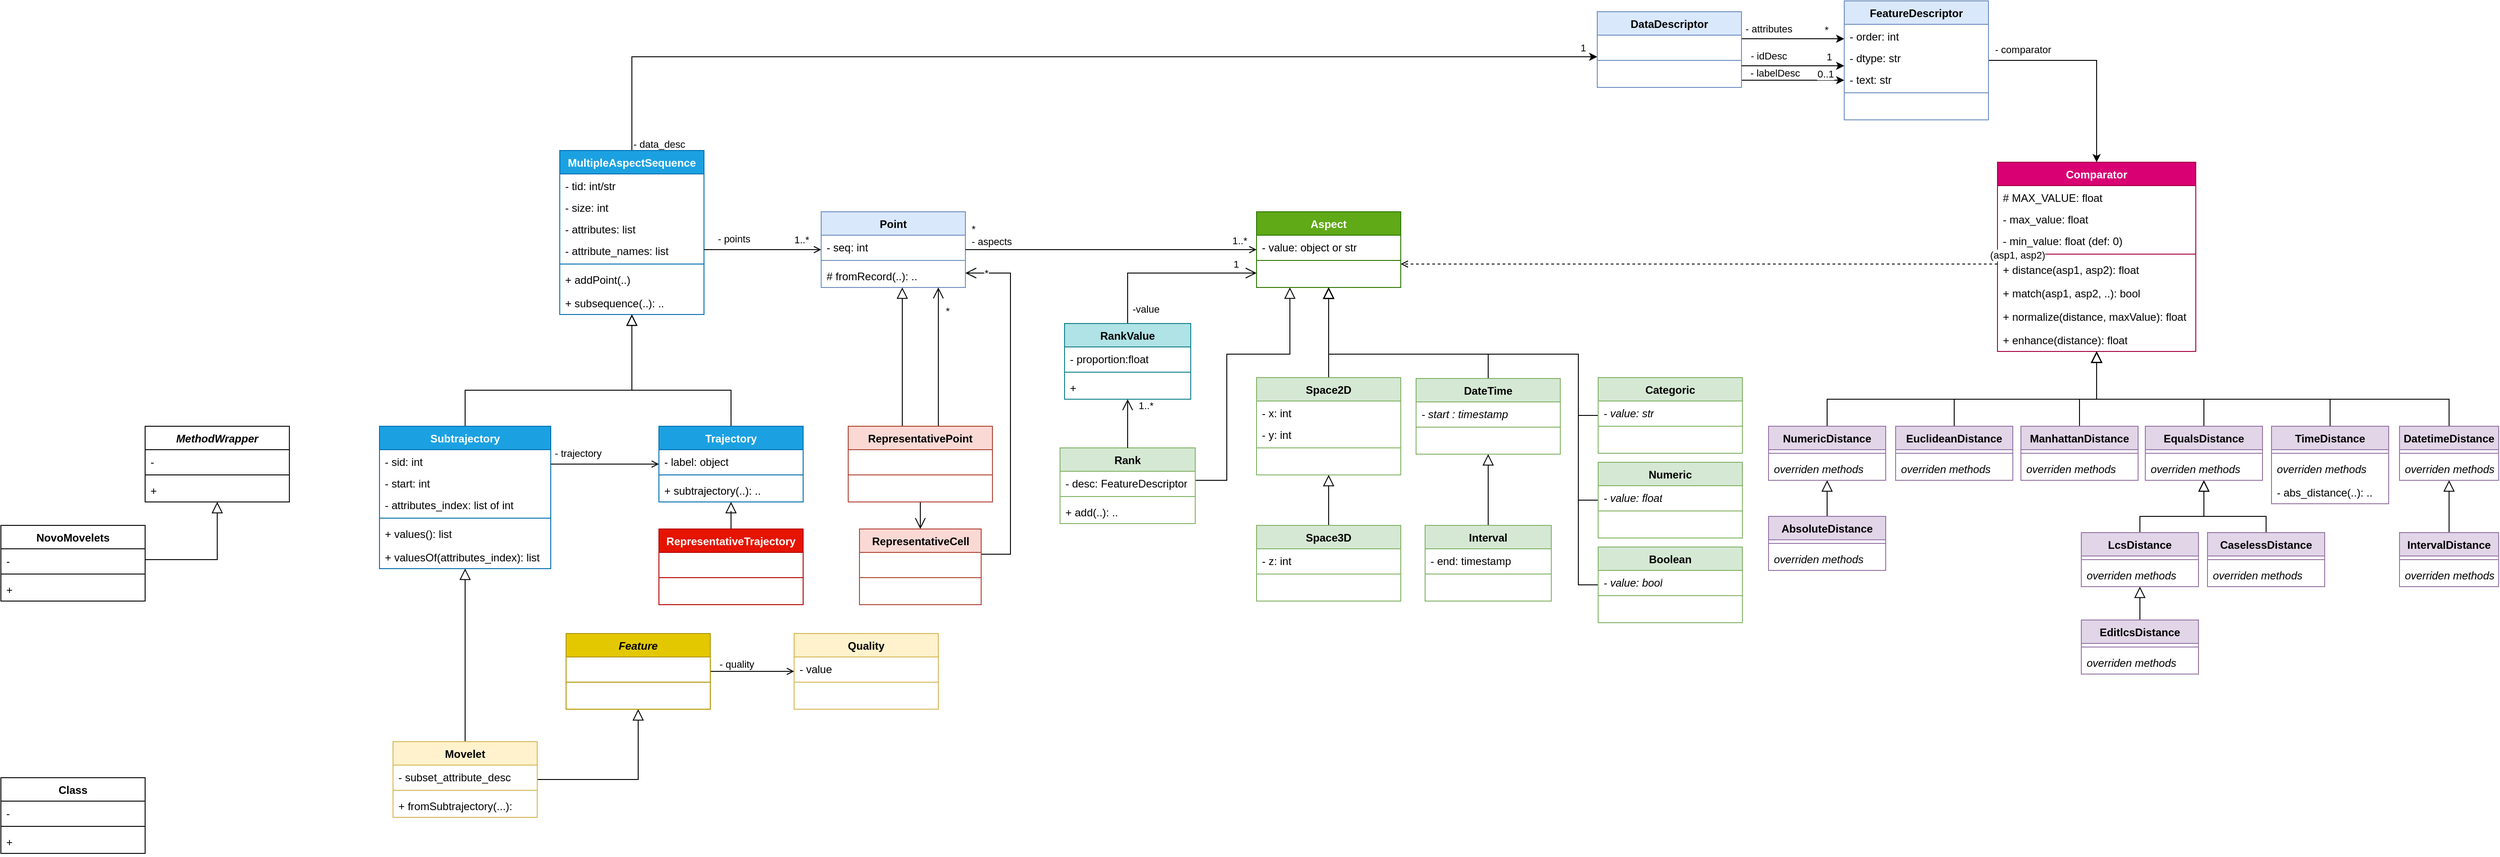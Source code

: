 <mxfile version="24.5.2" type="device">
  <diagram id="C5RBs43oDa-KdzZeNtuy" name="Page-1">
    <mxGraphModel dx="4643" dy="3629" grid="1" gridSize="10" guides="1" tooltips="1" connect="1" arrows="1" fold="1" page="1" pageScale="1" pageWidth="827" pageHeight="1169" math="0" shadow="0">
      <root>
        <mxCell id="WIyWlLk6GJQsqaUBKTNV-0" />
        <mxCell id="WIyWlLk6GJQsqaUBKTNV-1" parent="WIyWlLk6GJQsqaUBKTNV-0" />
        <mxCell id="wUrawppS3UO5J027udKO-70" style="edgeStyle=orthogonalEdgeStyle;rounded=0;orthogonalLoop=1;jettySize=auto;html=1;" parent="WIyWlLk6GJQsqaUBKTNV-1" source="lsfipmTJbNCapsntxlYZ-0" target="wUrawppS3UO5J027udKO-7" edge="1">
          <mxGeometry relative="1" as="geometry">
            <Array as="points">
              <mxPoint x="310" y="-120" />
            </Array>
          </mxGeometry>
        </mxCell>
        <mxCell id="wUrawppS3UO5J027udKO-71" value="- data_desc" style="edgeLabel;html=1;align=center;verticalAlign=middle;resizable=0;points=[];" parent="wUrawppS3UO5J027udKO-70" vertex="1" connectable="0">
          <mxGeometry x="-0.95" relative="1" as="geometry">
            <mxPoint x="30" y="22" as="offset" />
          </mxGeometry>
        </mxCell>
        <mxCell id="wUrawppS3UO5J027udKO-72" value="1" style="edgeLabel;html=1;align=center;verticalAlign=middle;resizable=0;points=[];" parent="wUrawppS3UO5J027udKO-70" vertex="1" connectable="0">
          <mxGeometry x="0.959" y="2" relative="1" as="geometry">
            <mxPoint x="8" y="-8" as="offset" />
          </mxGeometry>
        </mxCell>
        <mxCell id="lsfipmTJbNCapsntxlYZ-0" value="MultipleAspectSequence" style="swimlane;fontStyle=1;align=center;verticalAlign=top;childLayout=stackLayout;horizontal=1;startSize=26;horizontalStack=0;resizeParent=1;resizeParentMax=0;resizeLast=0;collapsible=1;marginBottom=0;whiteSpace=wrap;html=1;fillColor=#1ba1e2;fontColor=#ffffff;strokeColor=#006EAF;" parent="WIyWlLk6GJQsqaUBKTNV-1" vertex="1">
          <mxGeometry x="230" y="-16" width="160" height="182" as="geometry" />
        </mxCell>
        <mxCell id="lsfipmTJbNCapsntxlYZ-11" value="- tid: int/str" style="text;strokeColor=none;fillColor=none;align=left;verticalAlign=top;spacingLeft=4;spacingRight=4;overflow=hidden;rotatable=0;points=[[0,0.5],[1,0.5]];portConstraint=eastwest;whiteSpace=wrap;html=1;" parent="lsfipmTJbNCapsntxlYZ-0" vertex="1">
          <mxGeometry y="26" width="160" height="24" as="geometry" />
        </mxCell>
        <mxCell id="CCnf-G1CkggKAS8I-f5b-52" value="-&amp;nbsp;size: int" style="text;strokeColor=none;fillColor=none;align=left;verticalAlign=top;spacingLeft=4;spacingRight=4;overflow=hidden;rotatable=0;points=[[0,0.5],[1,0.5]];portConstraint=eastwest;whiteSpace=wrap;html=1;" parent="lsfipmTJbNCapsntxlYZ-0" vertex="1">
          <mxGeometry y="50" width="160" height="24" as="geometry" />
        </mxCell>
        <mxCell id="CCnf-G1CkggKAS8I-f5b-53" value="-&amp;nbsp;attributes: list" style="text;strokeColor=none;fillColor=none;align=left;verticalAlign=top;spacingLeft=4;spacingRight=4;overflow=hidden;rotatable=0;points=[[0,0.5],[1,0.5]];portConstraint=eastwest;whiteSpace=wrap;html=1;" parent="lsfipmTJbNCapsntxlYZ-0" vertex="1">
          <mxGeometry y="74" width="160" height="24" as="geometry" />
        </mxCell>
        <mxCell id="lsfipmTJbNCapsntxlYZ-12" value="-&amp;nbsp;attribute_names: list" style="text;strokeColor=none;fillColor=none;align=left;verticalAlign=top;spacingLeft=4;spacingRight=4;overflow=hidden;rotatable=0;points=[[0,0.5],[1,0.5]];portConstraint=eastwest;whiteSpace=wrap;html=1;" parent="lsfipmTJbNCapsntxlYZ-0" vertex="1">
          <mxGeometry y="98" width="160" height="24" as="geometry" />
        </mxCell>
        <mxCell id="lsfipmTJbNCapsntxlYZ-2" value="" style="line;strokeWidth=1;fillColor=none;align=left;verticalAlign=middle;spacingTop=-1;spacingLeft=3;spacingRight=3;rotatable=0;labelPosition=right;points=[];portConstraint=eastwest;strokeColor=inherit;" parent="lsfipmTJbNCapsntxlYZ-0" vertex="1">
          <mxGeometry y="122" width="160" height="8" as="geometry" />
        </mxCell>
        <mxCell id="CCnf-G1CkggKAS8I-f5b-54" value="+&amp;nbsp;addPoint&lt;span style=&quot;background-color: initial;&quot;&gt;(..)&lt;/span&gt;" style="text;strokeColor=none;fillColor=none;align=left;verticalAlign=top;spacingLeft=4;spacingRight=4;overflow=hidden;rotatable=0;points=[[0,0.5],[1,0.5]];portConstraint=eastwest;whiteSpace=wrap;html=1;" parent="lsfipmTJbNCapsntxlYZ-0" vertex="1">
          <mxGeometry y="130" width="160" height="26" as="geometry" />
        </mxCell>
        <mxCell id="lsfipmTJbNCapsntxlYZ-3" value="+&amp;nbsp;subsequence&lt;span style=&quot;background-color: initial;&quot;&gt;(..): ..&lt;/span&gt;" style="text;strokeColor=none;fillColor=none;align=left;verticalAlign=top;spacingLeft=4;spacingRight=4;overflow=hidden;rotatable=0;points=[[0,0.5],[1,0.5]];portConstraint=eastwest;whiteSpace=wrap;html=1;" parent="lsfipmTJbNCapsntxlYZ-0" vertex="1">
          <mxGeometry y="156" width="160" height="26" as="geometry" />
        </mxCell>
        <mxCell id="lsfipmTJbNCapsntxlYZ-13" value="Point" style="swimlane;fontStyle=1;align=center;verticalAlign=top;childLayout=stackLayout;horizontal=1;startSize=26;horizontalStack=0;resizeParent=1;resizeParentMax=0;resizeLast=0;collapsible=1;marginBottom=0;whiteSpace=wrap;html=1;fillColor=#dae8fc;strokeColor=#6c8ebf;" parent="WIyWlLk6GJQsqaUBKTNV-1" vertex="1">
          <mxGeometry x="520" y="52" width="160" height="84" as="geometry" />
        </mxCell>
        <mxCell id="lsfipmTJbNCapsntxlYZ-14" value="-&amp;nbsp;seq&lt;span style=&quot;background-color: initial;&quot;&gt;: int&lt;/span&gt;" style="text;strokeColor=none;fillColor=none;align=left;verticalAlign=top;spacingLeft=4;spacingRight=4;overflow=hidden;rotatable=0;points=[[0,0.5],[1,0.5]];portConstraint=eastwest;whiteSpace=wrap;html=1;" parent="lsfipmTJbNCapsntxlYZ-13" vertex="1">
          <mxGeometry y="26" width="160" height="24" as="geometry" />
        </mxCell>
        <mxCell id="lsfipmTJbNCapsntxlYZ-17" value="" style="line;strokeWidth=1;fillColor=none;align=left;verticalAlign=middle;spacingTop=-1;spacingLeft=3;spacingRight=3;rotatable=0;labelPosition=right;points=[];portConstraint=eastwest;strokeColor=inherit;" parent="lsfipmTJbNCapsntxlYZ-13" vertex="1">
          <mxGeometry y="50" width="160" height="8" as="geometry" />
        </mxCell>
        <mxCell id="lsfipmTJbNCapsntxlYZ-18" value="# fromRecord(..): ..&amp;nbsp;" style="text;strokeColor=none;fillColor=none;align=left;verticalAlign=top;spacingLeft=4;spacingRight=4;overflow=hidden;rotatable=0;points=[[0,0.5],[1,0.5]];portConstraint=eastwest;whiteSpace=wrap;html=1;" parent="lsfipmTJbNCapsntxlYZ-13" vertex="1">
          <mxGeometry y="58" width="160" height="26" as="geometry" />
        </mxCell>
        <mxCell id="lsfipmTJbNCapsntxlYZ-19" value="Aspect" style="swimlane;fontStyle=1;align=center;verticalAlign=top;childLayout=stackLayout;horizontal=1;startSize=26;horizontalStack=0;resizeParent=1;resizeParentMax=0;resizeLast=0;collapsible=1;marginBottom=0;whiteSpace=wrap;html=1;fillColor=#60a917;fontColor=#ffffff;strokeColor=#2D7600;" parent="WIyWlLk6GJQsqaUBKTNV-1" vertex="1">
          <mxGeometry x="1003" y="52" width="160" height="84" as="geometry" />
        </mxCell>
        <mxCell id="lsfipmTJbNCapsntxlYZ-20" value="-&amp;nbsp;value&lt;span style=&quot;background-color: initial;&quot;&gt;: object or str&lt;/span&gt;" style="text;strokeColor=none;fillColor=none;align=left;verticalAlign=top;spacingLeft=4;spacingRight=4;overflow=hidden;rotatable=0;points=[[0,0.5],[1,0.5]];portConstraint=eastwest;whiteSpace=wrap;html=1;" parent="lsfipmTJbNCapsntxlYZ-19" vertex="1">
          <mxGeometry y="26" width="160" height="24" as="geometry" />
        </mxCell>
        <mxCell id="lsfipmTJbNCapsntxlYZ-21" value="" style="line;strokeWidth=1;fillColor=none;align=left;verticalAlign=middle;spacingTop=-1;spacingLeft=3;spacingRight=3;rotatable=0;labelPosition=right;points=[];portConstraint=eastwest;strokeColor=inherit;" parent="lsfipmTJbNCapsntxlYZ-19" vertex="1">
          <mxGeometry y="50" width="160" height="8" as="geometry" />
        </mxCell>
        <mxCell id="lsfipmTJbNCapsntxlYZ-22" value="&amp;nbsp;" style="text;strokeColor=none;fillColor=none;align=left;verticalAlign=top;spacingLeft=4;spacingRight=4;overflow=hidden;rotatable=0;points=[[0,0.5],[1,0.5]];portConstraint=eastwest;whiteSpace=wrap;html=1;" parent="lsfipmTJbNCapsntxlYZ-19" vertex="1">
          <mxGeometry y="58" width="160" height="26" as="geometry" />
        </mxCell>
        <mxCell id="lsfipmTJbNCapsntxlYZ-34" style="edgeStyle=orthogonalEdgeStyle;rounded=0;orthogonalLoop=1;jettySize=auto;html=1;endArrow=block;endSize=10;endFill=0;shadow=0;strokeWidth=1;" parent="WIyWlLk6GJQsqaUBKTNV-1" source="lsfipmTJbNCapsntxlYZ-23" target="lsfipmTJbNCapsntxlYZ-19" edge="1">
          <mxGeometry relative="1" as="geometry" />
        </mxCell>
        <mxCell id="lsfipmTJbNCapsntxlYZ-23" value="Space2D" style="swimlane;fontStyle=1;align=center;verticalAlign=top;childLayout=stackLayout;horizontal=1;startSize=26;horizontalStack=0;resizeParent=1;resizeParentMax=0;resizeLast=0;collapsible=1;marginBottom=0;whiteSpace=wrap;html=1;fillColor=#d5e8d4;strokeColor=#82b366;" parent="WIyWlLk6GJQsqaUBKTNV-1" vertex="1">
          <mxGeometry x="1003" y="236" width="160" height="108" as="geometry" />
        </mxCell>
        <mxCell id="lsfipmTJbNCapsntxlYZ-27" value="-&amp;nbsp;x&lt;span style=&quot;background-color: initial;&quot;&gt;: int&lt;/span&gt;" style="text;strokeColor=none;fillColor=none;align=left;verticalAlign=top;spacingLeft=4;spacingRight=4;overflow=hidden;rotatable=0;points=[[0,0.5],[1,0.5]];portConstraint=eastwest;whiteSpace=wrap;html=1;" parent="lsfipmTJbNCapsntxlYZ-23" vertex="1">
          <mxGeometry y="26" width="160" height="24" as="geometry" />
        </mxCell>
        <mxCell id="lsfipmTJbNCapsntxlYZ-24" value="- y&lt;span style=&quot;background-color: initial;&quot;&gt;: int&lt;/span&gt;" style="text;strokeColor=none;fillColor=none;align=left;verticalAlign=top;spacingLeft=4;spacingRight=4;overflow=hidden;rotatable=0;points=[[0,0.5],[1,0.5]];portConstraint=eastwest;whiteSpace=wrap;html=1;" parent="lsfipmTJbNCapsntxlYZ-23" vertex="1">
          <mxGeometry y="50" width="160" height="24" as="geometry" />
        </mxCell>
        <mxCell id="lsfipmTJbNCapsntxlYZ-25" value="" style="line;strokeWidth=1;fillColor=none;align=left;verticalAlign=middle;spacingTop=-1;spacingLeft=3;spacingRight=3;rotatable=0;labelPosition=right;points=[];portConstraint=eastwest;strokeColor=inherit;" parent="lsfipmTJbNCapsntxlYZ-23" vertex="1">
          <mxGeometry y="74" width="160" height="8" as="geometry" />
        </mxCell>
        <mxCell id="lsfipmTJbNCapsntxlYZ-26" value="&amp;nbsp;" style="text;strokeColor=none;fillColor=none;align=left;verticalAlign=top;spacingLeft=4;spacingRight=4;overflow=hidden;rotatable=0;points=[[0,0.5],[1,0.5]];portConstraint=eastwest;whiteSpace=wrap;html=1;" parent="lsfipmTJbNCapsntxlYZ-23" vertex="1">
          <mxGeometry y="82" width="160" height="26" as="geometry" />
        </mxCell>
        <mxCell id="lsfipmTJbNCapsntxlYZ-33" style="edgeStyle=orthogonalEdgeStyle;rounded=0;orthogonalLoop=1;jettySize=auto;html=1;endArrow=block;endSize=10;endFill=0;shadow=0;strokeWidth=1;" parent="WIyWlLk6GJQsqaUBKTNV-1" source="lsfipmTJbNCapsntxlYZ-28" target="lsfipmTJbNCapsntxlYZ-23" edge="1">
          <mxGeometry relative="1" as="geometry" />
        </mxCell>
        <mxCell id="lsfipmTJbNCapsntxlYZ-28" value="Space3D" style="swimlane;fontStyle=1;align=center;verticalAlign=top;childLayout=stackLayout;horizontal=1;startSize=26;horizontalStack=0;resizeParent=1;resizeParentMax=0;resizeLast=0;collapsible=1;marginBottom=0;whiteSpace=wrap;html=1;fillColor=#d5e8d4;strokeColor=#82b366;" parent="WIyWlLk6GJQsqaUBKTNV-1" vertex="1">
          <mxGeometry x="1003" y="400" width="160" height="84" as="geometry" />
        </mxCell>
        <mxCell id="lsfipmTJbNCapsntxlYZ-29" value="- z&lt;span style=&quot;background-color: initial;&quot;&gt;: int&lt;/span&gt;" style="text;strokeColor=none;fillColor=none;align=left;verticalAlign=top;spacingLeft=4;spacingRight=4;overflow=hidden;rotatable=0;points=[[0,0.5],[1,0.5]];portConstraint=eastwest;whiteSpace=wrap;html=1;" parent="lsfipmTJbNCapsntxlYZ-28" vertex="1">
          <mxGeometry y="26" width="160" height="24" as="geometry" />
        </mxCell>
        <mxCell id="lsfipmTJbNCapsntxlYZ-31" value="" style="line;strokeWidth=1;fillColor=none;align=left;verticalAlign=middle;spacingTop=-1;spacingLeft=3;spacingRight=3;rotatable=0;labelPosition=right;points=[];portConstraint=eastwest;strokeColor=inherit;" parent="lsfipmTJbNCapsntxlYZ-28" vertex="1">
          <mxGeometry y="50" width="160" height="8" as="geometry" />
        </mxCell>
        <mxCell id="lsfipmTJbNCapsntxlYZ-32" value="&amp;nbsp;" style="text;strokeColor=none;fillColor=none;align=left;verticalAlign=top;spacingLeft=4;spacingRight=4;overflow=hidden;rotatable=0;points=[[0,0.5],[1,0.5]];portConstraint=eastwest;whiteSpace=wrap;html=1;" parent="lsfipmTJbNCapsntxlYZ-28" vertex="1">
          <mxGeometry y="58" width="160" height="26" as="geometry" />
        </mxCell>
        <mxCell id="lsfipmTJbNCapsntxlYZ-35" style="edgeStyle=orthogonalEdgeStyle;rounded=0;orthogonalLoop=1;jettySize=auto;html=1;endArrow=open;shadow=0;strokeWidth=1;endFill=1;" parent="WIyWlLk6GJQsqaUBKTNV-1" source="lsfipmTJbNCapsntxlYZ-13" target="lsfipmTJbNCapsntxlYZ-19" edge="1">
          <mxGeometry relative="1" as="geometry">
            <Array as="points" />
          </mxGeometry>
        </mxCell>
        <mxCell id="lsfipmTJbNCapsntxlYZ-36" value="*&lt;br&gt;- aspects" style="edgeLabel;html=1;align=left;verticalAlign=middle;resizable=0;points=[];" parent="lsfipmTJbNCapsntxlYZ-35" vertex="1" connectable="0">
          <mxGeometry x="-0.5" y="1" relative="1" as="geometry">
            <mxPoint x="-76" y="-15" as="offset" />
          </mxGeometry>
        </mxCell>
        <mxCell id="wUrawppS3UO5J027udKO-0" value="1..*" style="edgeLabel;html=1;align=center;verticalAlign=middle;resizable=0;points=[];" parent="lsfipmTJbNCapsntxlYZ-35" vertex="1" connectable="0">
          <mxGeometry x="0.623" y="3" relative="1" as="geometry">
            <mxPoint x="42" y="-7" as="offset" />
          </mxGeometry>
        </mxCell>
        <mxCell id="lsfipmTJbNCapsntxlYZ-37" style="edgeStyle=orthogonalEdgeStyle;rounded=0;orthogonalLoop=1;jettySize=auto;html=1;endArrow=open;shadow=0;strokeWidth=1;endFill=1;" parent="WIyWlLk6GJQsqaUBKTNV-1" source="lsfipmTJbNCapsntxlYZ-12" target="lsfipmTJbNCapsntxlYZ-13" edge="1">
          <mxGeometry relative="1" as="geometry" />
        </mxCell>
        <mxCell id="lsfipmTJbNCapsntxlYZ-38" value="- points" style="edgeLabel;html=1;align=center;verticalAlign=middle;resizable=0;points=[];" parent="lsfipmTJbNCapsntxlYZ-37" vertex="1" connectable="0">
          <mxGeometry x="-0.018" y="-1" relative="1" as="geometry">
            <mxPoint x="-31" y="-13" as="offset" />
          </mxGeometry>
        </mxCell>
        <mxCell id="wUrawppS3UO5J027udKO-1" value="1..*" style="edgeLabel;html=1;align=center;verticalAlign=middle;resizable=0;points=[];" parent="lsfipmTJbNCapsntxlYZ-37" vertex="1" connectable="0">
          <mxGeometry x="0.654" y="4" relative="1" as="geometry">
            <mxPoint y="-7" as="offset" />
          </mxGeometry>
        </mxCell>
        <mxCell id="lsfipmTJbNCapsntxlYZ-43" style="edgeStyle=orthogonalEdgeStyle;rounded=0;orthogonalLoop=1;jettySize=auto;html=1;endArrow=block;endSize=10;endFill=0;shadow=0;strokeWidth=1;exitX=0.5;exitY=0;exitDx=0;exitDy=0;" parent="WIyWlLk6GJQsqaUBKTNV-1" source="lsfipmTJbNCapsntxlYZ-39" target="lsfipmTJbNCapsntxlYZ-0" edge="1">
          <mxGeometry relative="1" as="geometry">
            <Array as="points">
              <mxPoint x="420" y="250" />
              <mxPoint x="310" y="250" />
            </Array>
          </mxGeometry>
        </mxCell>
        <mxCell id="lsfipmTJbNCapsntxlYZ-39" value="Trajectory" style="swimlane;fontStyle=1;align=center;verticalAlign=top;childLayout=stackLayout;horizontal=1;startSize=26;horizontalStack=0;resizeParent=1;resizeParentMax=0;resizeLast=0;collapsible=1;marginBottom=0;whiteSpace=wrap;html=1;fillColor=#1ba1e2;strokeColor=#006EAF;fontColor=#ffffff;" parent="WIyWlLk6GJQsqaUBKTNV-1" vertex="1">
          <mxGeometry x="340" y="290" width="160" height="84" as="geometry" />
        </mxCell>
        <mxCell id="lsfipmTJbNCapsntxlYZ-40" value="-&amp;nbsp;label&lt;span style=&quot;background-color: initial;&quot;&gt;: object&lt;/span&gt;" style="text;strokeColor=none;fillColor=none;align=left;verticalAlign=top;spacingLeft=4;spacingRight=4;overflow=hidden;rotatable=0;points=[[0,0.5],[1,0.5]];portConstraint=eastwest;whiteSpace=wrap;html=1;" parent="lsfipmTJbNCapsntxlYZ-39" vertex="1">
          <mxGeometry y="26" width="160" height="24" as="geometry" />
        </mxCell>
        <mxCell id="lsfipmTJbNCapsntxlYZ-41" value="" style="line;strokeWidth=1;fillColor=none;align=left;verticalAlign=middle;spacingTop=-1;spacingLeft=3;spacingRight=3;rotatable=0;labelPosition=right;points=[];portConstraint=eastwest;strokeColor=inherit;" parent="lsfipmTJbNCapsntxlYZ-39" vertex="1">
          <mxGeometry y="50" width="160" height="8" as="geometry" />
        </mxCell>
        <mxCell id="lsfipmTJbNCapsntxlYZ-42" value="+&amp;nbsp;subtrajectory(..): .." style="text;strokeColor=none;fillColor=none;align=left;verticalAlign=top;spacingLeft=4;spacingRight=4;overflow=hidden;rotatable=0;points=[[0,0.5],[1,0.5]];portConstraint=eastwest;whiteSpace=wrap;html=1;" parent="lsfipmTJbNCapsntxlYZ-39" vertex="1">
          <mxGeometry y="58" width="160" height="26" as="geometry" />
        </mxCell>
        <mxCell id="lsfipmTJbNCapsntxlYZ-48" style="edgeStyle=orthogonalEdgeStyle;rounded=0;orthogonalLoop=1;jettySize=auto;html=1;endArrow=block;endSize=10;endFill=0;shadow=0;strokeWidth=1;exitX=0.5;exitY=0;exitDx=0;exitDy=0;" parent="WIyWlLk6GJQsqaUBKTNV-1" source="lsfipmTJbNCapsntxlYZ-44" target="lsfipmTJbNCapsntxlYZ-0" edge="1">
          <mxGeometry relative="1" as="geometry">
            <Array as="points">
              <mxPoint x="125" y="250" />
              <mxPoint x="310" y="250" />
            </Array>
          </mxGeometry>
        </mxCell>
        <mxCell id="lsfipmTJbNCapsntxlYZ-44" value="Subtrajectory" style="swimlane;fontStyle=1;align=center;verticalAlign=top;childLayout=stackLayout;horizontal=1;startSize=26;horizontalStack=0;resizeParent=1;resizeParentMax=0;resizeLast=0;collapsible=1;marginBottom=0;whiteSpace=wrap;html=1;fillColor=#1ba1e2;strokeColor=#006EAF;fontColor=#ffffff;" parent="WIyWlLk6GJQsqaUBKTNV-1" vertex="1">
          <mxGeometry x="30" y="290" width="190" height="158" as="geometry" />
        </mxCell>
        <mxCell id="CCnf-G1CkggKAS8I-f5b-47" value="-&amp;nbsp;sid&lt;span style=&quot;background-color: initial;&quot;&gt;: int&lt;/span&gt;" style="text;strokeColor=none;fillColor=none;align=left;verticalAlign=top;spacingLeft=4;spacingRight=4;overflow=hidden;rotatable=0;points=[[0,0.5],[1,0.5]];portConstraint=eastwest;whiteSpace=wrap;html=1;" parent="lsfipmTJbNCapsntxlYZ-44" vertex="1">
          <mxGeometry y="26" width="190" height="24" as="geometry" />
        </mxCell>
        <mxCell id="CCnf-G1CkggKAS8I-f5b-48" value="-&amp;nbsp;start&lt;span style=&quot;background-color: initial;&quot;&gt;: int&lt;/span&gt;" style="text;strokeColor=none;fillColor=none;align=left;verticalAlign=top;spacingLeft=4;spacingRight=4;overflow=hidden;rotatable=0;points=[[0,0.5],[1,0.5]];portConstraint=eastwest;whiteSpace=wrap;html=1;" parent="lsfipmTJbNCapsntxlYZ-44" vertex="1">
          <mxGeometry y="50" width="190" height="24" as="geometry" />
        </mxCell>
        <mxCell id="lsfipmTJbNCapsntxlYZ-49" value="-&amp;nbsp;attributes_index&lt;span style=&quot;background-color: initial;&quot;&gt;: list of int&lt;/span&gt;" style="text;strokeColor=none;fillColor=none;align=left;verticalAlign=top;spacingLeft=4;spacingRight=4;overflow=hidden;rotatable=0;points=[[0,0.5],[1,0.5]];portConstraint=eastwest;whiteSpace=wrap;html=1;" parent="lsfipmTJbNCapsntxlYZ-44" vertex="1">
          <mxGeometry y="74" width="190" height="24" as="geometry" />
        </mxCell>
        <mxCell id="lsfipmTJbNCapsntxlYZ-46" value="" style="line;strokeWidth=1;fillColor=none;align=left;verticalAlign=middle;spacingTop=-1;spacingLeft=3;spacingRight=3;rotatable=0;labelPosition=right;points=[];portConstraint=eastwest;strokeColor=inherit;" parent="lsfipmTJbNCapsntxlYZ-44" vertex="1">
          <mxGeometry y="98" width="190" height="8" as="geometry" />
        </mxCell>
        <mxCell id="CCnf-G1CkggKAS8I-f5b-51" value="+&amp;nbsp;values&lt;span style=&quot;background-color: initial;&quot;&gt;(): list&lt;/span&gt;" style="text;strokeColor=none;fillColor=none;align=left;verticalAlign=top;spacingLeft=4;spacingRight=4;overflow=hidden;rotatable=0;points=[[0,0.5],[1,0.5]];portConstraint=eastwest;whiteSpace=wrap;html=1;" parent="lsfipmTJbNCapsntxlYZ-44" vertex="1">
          <mxGeometry y="106" width="190" height="26" as="geometry" />
        </mxCell>
        <mxCell id="lsfipmTJbNCapsntxlYZ-47" value="+&amp;nbsp;valuesOf&lt;span style=&quot;background-color: initial;&quot;&gt;(&lt;/span&gt;attributes_index&lt;span style=&quot;background-color: initial;&quot;&gt;): list&lt;/span&gt;" style="text;strokeColor=none;fillColor=none;align=left;verticalAlign=top;spacingLeft=4;spacingRight=4;overflow=hidden;rotatable=0;points=[[0,0.5],[1,0.5]];portConstraint=eastwest;whiteSpace=wrap;html=1;" parent="lsfipmTJbNCapsntxlYZ-44" vertex="1">
          <mxGeometry y="132" width="190" height="26" as="geometry" />
        </mxCell>
        <mxCell id="lsfipmTJbNCapsntxlYZ-50" style="edgeStyle=orthogonalEdgeStyle;rounded=0;orthogonalLoop=1;jettySize=auto;html=1;endArrow=open;shadow=0;strokeWidth=1;endFill=1;" parent="WIyWlLk6GJQsqaUBKTNV-1" source="lsfipmTJbNCapsntxlYZ-44" target="lsfipmTJbNCapsntxlYZ-39" edge="1">
          <mxGeometry relative="1" as="geometry">
            <mxPoint x="240" y="352" as="sourcePoint" />
            <Array as="points">
              <mxPoint x="250" y="332" />
              <mxPoint x="250" y="332" />
            </Array>
          </mxGeometry>
        </mxCell>
        <mxCell id="lsfipmTJbNCapsntxlYZ-51" value="- trajectory" style="edgeLabel;html=1;align=center;verticalAlign=middle;resizable=0;points=[];" parent="lsfipmTJbNCapsntxlYZ-50" vertex="1" connectable="0">
          <mxGeometry x="-0.314" y="1" relative="1" as="geometry">
            <mxPoint x="-11" y="-11" as="offset" />
          </mxGeometry>
        </mxCell>
        <mxCell id="lsfipmTJbNCapsntxlYZ-55" value="Comparator" style="swimlane;fontStyle=1;align=center;verticalAlign=top;childLayout=stackLayout;horizontal=1;startSize=26;horizontalStack=0;resizeParent=1;resizeParentMax=0;resizeLast=0;collapsible=1;marginBottom=0;whiteSpace=wrap;html=1;fillColor=#d80073;fontColor=#ffffff;strokeColor=#A50040;" parent="WIyWlLk6GJQsqaUBKTNV-1" vertex="1">
          <mxGeometry x="1825" y="-3" width="220" height="210" as="geometry" />
        </mxCell>
        <mxCell id="lsfipmTJbNCapsntxlYZ-56" value="#&amp;nbsp;MAX_VALUE: float" style="text;strokeColor=none;fillColor=none;align=left;verticalAlign=top;spacingLeft=4;spacingRight=4;overflow=hidden;rotatable=0;points=[[0,0.5],[1,0.5]];portConstraint=eastwest;whiteSpace=wrap;html=1;" parent="lsfipmTJbNCapsntxlYZ-55" vertex="1">
          <mxGeometry y="26" width="220" height="24" as="geometry" />
        </mxCell>
        <mxCell id="CCnf-G1CkggKAS8I-f5b-56" value="- max_value: float" style="text;strokeColor=none;fillColor=none;align=left;verticalAlign=top;spacingLeft=4;spacingRight=4;overflow=hidden;rotatable=0;points=[[0,0.5],[1,0.5]];portConstraint=eastwest;whiteSpace=wrap;html=1;" parent="lsfipmTJbNCapsntxlYZ-55" vertex="1">
          <mxGeometry y="50" width="220" height="24" as="geometry" />
        </mxCell>
        <mxCell id="CCnf-G1CkggKAS8I-f5b-57" value="- min_value: float (def: 0)" style="text;strokeColor=none;fillColor=none;align=left;verticalAlign=top;spacingLeft=4;spacingRight=4;overflow=hidden;rotatable=0;points=[[0,0.5],[1,0.5]];portConstraint=eastwest;whiteSpace=wrap;html=1;" parent="lsfipmTJbNCapsntxlYZ-55" vertex="1">
          <mxGeometry y="74" width="220" height="24" as="geometry" />
        </mxCell>
        <mxCell id="lsfipmTJbNCapsntxlYZ-57" value="" style="line;strokeWidth=1;fillColor=none;align=left;verticalAlign=middle;spacingTop=-1;spacingLeft=3;spacingRight=3;rotatable=0;labelPosition=right;points=[];portConstraint=eastwest;strokeColor=inherit;" parent="lsfipmTJbNCapsntxlYZ-55" vertex="1">
          <mxGeometry y="98" width="220" height="8" as="geometry" />
        </mxCell>
        <mxCell id="lsfipmTJbNCapsntxlYZ-58" value="+&amp;nbsp;distance&lt;span style=&quot;background-color: initial;&quot;&gt;(asp1, asp2): float&lt;/span&gt;" style="text;strokeColor=none;fillColor=none;align=left;verticalAlign=top;spacingLeft=4;spacingRight=4;overflow=hidden;rotatable=0;points=[[0,0.5],[1,0.5]];portConstraint=eastwest;whiteSpace=wrap;html=1;" parent="lsfipmTJbNCapsntxlYZ-55" vertex="1">
          <mxGeometry y="106" width="220" height="26" as="geometry" />
        </mxCell>
        <mxCell id="TYIMOq7BNvzPoBXaUFI8-0" value="+&amp;nbsp;match&lt;span style=&quot;background-color: initial;&quot;&gt;(asp1, asp2, ..): bool&lt;/span&gt;" style="text;strokeColor=none;fillColor=none;align=left;verticalAlign=top;spacingLeft=4;spacingRight=4;overflow=hidden;rotatable=0;points=[[0,0.5],[1,0.5]];portConstraint=eastwest;whiteSpace=wrap;html=1;" parent="lsfipmTJbNCapsntxlYZ-55" vertex="1">
          <mxGeometry y="132" width="220" height="26" as="geometry" />
        </mxCell>
        <mxCell id="lsfipmTJbNCapsntxlYZ-59" value="+&amp;nbsp;normalize&lt;span style=&quot;background-color: initial;&quot;&gt;(distance, maxValue): float&lt;/span&gt;" style="text;strokeColor=none;fillColor=none;align=left;verticalAlign=top;spacingLeft=4;spacingRight=4;overflow=hidden;rotatable=0;points=[[0,0.5],[1,0.5]];portConstraint=eastwest;whiteSpace=wrap;html=1;" parent="lsfipmTJbNCapsntxlYZ-55" vertex="1">
          <mxGeometry y="158" width="220" height="26" as="geometry" />
        </mxCell>
        <mxCell id="lsfipmTJbNCapsntxlYZ-60" value="+&amp;nbsp;enhance&lt;span style=&quot;background-color: initial;&quot;&gt;(distance): float&lt;/span&gt;" style="text;strokeColor=none;fillColor=none;align=left;verticalAlign=top;spacingLeft=4;spacingRight=4;overflow=hidden;rotatable=0;points=[[0,0.5],[1,0.5]];portConstraint=eastwest;whiteSpace=wrap;html=1;" parent="lsfipmTJbNCapsntxlYZ-55" vertex="1">
          <mxGeometry y="184" width="220" height="26" as="geometry" />
        </mxCell>
        <mxCell id="lsfipmTJbNCapsntxlYZ-61" style="edgeStyle=orthogonalEdgeStyle;rounded=0;orthogonalLoop=1;jettySize=auto;html=1;endArrow=open;shadow=0;strokeWidth=1;endFill=1;dashed=1;" parent="WIyWlLk6GJQsqaUBKTNV-1" source="lsfipmTJbNCapsntxlYZ-55" target="lsfipmTJbNCapsntxlYZ-19" edge="1">
          <mxGeometry relative="1" as="geometry">
            <Array as="points">
              <mxPoint x="1370" y="110" />
              <mxPoint x="1370" y="110" />
            </Array>
            <mxPoint x="1775" y="116" as="sourcePoint" />
            <mxPoint x="1163" y="100" as="targetPoint" />
          </mxGeometry>
        </mxCell>
        <mxCell id="lsfipmTJbNCapsntxlYZ-63" value="(asp1, asp2)" style="edgeLabel;html=1;align=center;verticalAlign=middle;resizable=0;points=[];" parent="lsfipmTJbNCapsntxlYZ-61" vertex="1" connectable="0">
          <mxGeometry x="-0.23" y="-3" relative="1" as="geometry">
            <mxPoint x="277" y="-7" as="offset" />
          </mxGeometry>
        </mxCell>
        <mxCell id="lsfipmTJbNCapsntxlYZ-93" style="edgeStyle=orthogonalEdgeStyle;rounded=0;orthogonalLoop=1;jettySize=auto;html=1;endArrow=block;endSize=10;endFill=0;shadow=0;strokeWidth=1;" parent="WIyWlLk6GJQsqaUBKTNV-1" source="lsfipmTJbNCapsntxlYZ-65" target="lsfipmTJbNCapsntxlYZ-55" edge="1">
          <mxGeometry relative="1" as="geometry">
            <Array as="points">
              <mxPoint x="1636" y="260" />
              <mxPoint x="1935" y="260" />
            </Array>
          </mxGeometry>
        </mxCell>
        <mxCell id="lsfipmTJbNCapsntxlYZ-65" value="NumericDistance" style="swimlane;fontStyle=1;align=center;verticalAlign=top;childLayout=stackLayout;horizontal=1;startSize=26;horizontalStack=0;resizeParent=1;resizeParentMax=0;resizeLast=0;collapsible=1;marginBottom=0;whiteSpace=wrap;html=1;fillColor=#e1d5e7;strokeColor=#9673a6;" parent="WIyWlLk6GJQsqaUBKTNV-1" vertex="1">
          <mxGeometry x="1571" y="290" width="130" height="60" as="geometry" />
        </mxCell>
        <mxCell id="lsfipmTJbNCapsntxlYZ-67" value="" style="line;strokeWidth=1;fillColor=none;align=left;verticalAlign=middle;spacingTop=-1;spacingLeft=3;spacingRight=3;rotatable=0;labelPosition=right;points=[];portConstraint=eastwest;strokeColor=inherit;" parent="lsfipmTJbNCapsntxlYZ-65" vertex="1">
          <mxGeometry y="26" width="130" height="8" as="geometry" />
        </mxCell>
        <mxCell id="lsfipmTJbNCapsntxlYZ-70" value="&lt;i&gt;overriden methods&lt;/i&gt;" style="text;strokeColor=none;fillColor=none;align=left;verticalAlign=top;spacingLeft=4;spacingRight=4;overflow=hidden;rotatable=0;points=[[0,0.5],[1,0.5]];portConstraint=eastwest;whiteSpace=wrap;html=1;" parent="lsfipmTJbNCapsntxlYZ-65" vertex="1">
          <mxGeometry y="34" width="130" height="26" as="geometry" />
        </mxCell>
        <mxCell id="lsfipmTJbNCapsntxlYZ-94" style="edgeStyle=orthogonalEdgeStyle;rounded=0;orthogonalLoop=1;jettySize=auto;html=1;endArrow=block;endSize=10;endFill=0;shadow=0;strokeWidth=1;" parent="WIyWlLk6GJQsqaUBKTNV-1" source="lsfipmTJbNCapsntxlYZ-81" target="lsfipmTJbNCapsntxlYZ-55" edge="1">
          <mxGeometry relative="1" as="geometry">
            <Array as="points">
              <mxPoint x="1777" y="260" />
              <mxPoint x="1935" y="260" />
            </Array>
          </mxGeometry>
        </mxCell>
        <mxCell id="lsfipmTJbNCapsntxlYZ-81" value="EuclideanDistance" style="swimlane;fontStyle=1;align=center;verticalAlign=top;childLayout=stackLayout;horizontal=1;startSize=26;horizontalStack=0;resizeParent=1;resizeParentMax=0;resizeLast=0;collapsible=1;marginBottom=0;whiteSpace=wrap;html=1;fillColor=#e1d5e7;strokeColor=#9673a6;" parent="WIyWlLk6GJQsqaUBKTNV-1" vertex="1">
          <mxGeometry x="1712" y="290" width="130" height="60" as="geometry" />
        </mxCell>
        <mxCell id="lsfipmTJbNCapsntxlYZ-82" value="" style="line;strokeWidth=1;fillColor=none;align=left;verticalAlign=middle;spacingTop=-1;spacingLeft=3;spacingRight=3;rotatable=0;labelPosition=right;points=[];portConstraint=eastwest;strokeColor=inherit;" parent="lsfipmTJbNCapsntxlYZ-81" vertex="1">
          <mxGeometry y="26" width="130" height="8" as="geometry" />
        </mxCell>
        <mxCell id="lsfipmTJbNCapsntxlYZ-83" value="&lt;i&gt;overriden methods&lt;/i&gt;" style="text;strokeColor=none;fillColor=none;align=left;verticalAlign=top;spacingLeft=4;spacingRight=4;overflow=hidden;rotatable=0;points=[[0,0.5],[1,0.5]];portConstraint=eastwest;whiteSpace=wrap;html=1;" parent="lsfipmTJbNCapsntxlYZ-81" vertex="1">
          <mxGeometry y="34" width="130" height="26" as="geometry" />
        </mxCell>
        <mxCell id="lsfipmTJbNCapsntxlYZ-95" style="edgeStyle=orthogonalEdgeStyle;rounded=0;orthogonalLoop=1;jettySize=auto;html=1;endArrow=block;endSize=10;endFill=0;shadow=0;strokeWidth=1;" parent="WIyWlLk6GJQsqaUBKTNV-1" source="lsfipmTJbNCapsntxlYZ-84" target="lsfipmTJbNCapsntxlYZ-55" edge="1">
          <mxGeometry relative="1" as="geometry">
            <Array as="points">
              <mxPoint x="1916" y="260" />
              <mxPoint x="1935" y="260" />
            </Array>
          </mxGeometry>
        </mxCell>
        <mxCell id="lsfipmTJbNCapsntxlYZ-84" value="ManhattanDistance" style="swimlane;fontStyle=1;align=center;verticalAlign=top;childLayout=stackLayout;horizontal=1;startSize=26;horizontalStack=0;resizeParent=1;resizeParentMax=0;resizeLast=0;collapsible=1;marginBottom=0;whiteSpace=wrap;html=1;fillColor=#e1d5e7;strokeColor=#9673a6;" parent="WIyWlLk6GJQsqaUBKTNV-1" vertex="1">
          <mxGeometry x="1851" y="290" width="130" height="60" as="geometry" />
        </mxCell>
        <mxCell id="lsfipmTJbNCapsntxlYZ-85" value="" style="line;strokeWidth=1;fillColor=none;align=left;verticalAlign=middle;spacingTop=-1;spacingLeft=3;spacingRight=3;rotatable=0;labelPosition=right;points=[];portConstraint=eastwest;strokeColor=inherit;" parent="lsfipmTJbNCapsntxlYZ-84" vertex="1">
          <mxGeometry y="26" width="130" height="8" as="geometry" />
        </mxCell>
        <mxCell id="lsfipmTJbNCapsntxlYZ-86" value="&lt;i&gt;overriden methods&lt;/i&gt;" style="text;strokeColor=none;fillColor=none;align=left;verticalAlign=top;spacingLeft=4;spacingRight=4;overflow=hidden;rotatable=0;points=[[0,0.5],[1,0.5]];portConstraint=eastwest;whiteSpace=wrap;html=1;" parent="lsfipmTJbNCapsntxlYZ-84" vertex="1">
          <mxGeometry y="34" width="130" height="26" as="geometry" />
        </mxCell>
        <mxCell id="lsfipmTJbNCapsntxlYZ-96" style="edgeStyle=orthogonalEdgeStyle;rounded=0;orthogonalLoop=1;jettySize=auto;html=1;endArrow=block;endSize=10;endFill=0;shadow=0;strokeWidth=1;exitDx=0;exitDy=0;" parent="WIyWlLk6GJQsqaUBKTNV-1" source="lsfipmTJbNCapsntxlYZ-87" target="lsfipmTJbNCapsntxlYZ-55" edge="1">
          <mxGeometry relative="1" as="geometry">
            <Array as="points">
              <mxPoint x="2054" y="260" />
              <mxPoint x="1935" y="260" />
            </Array>
          </mxGeometry>
        </mxCell>
        <mxCell id="lsfipmTJbNCapsntxlYZ-87" value="EqualsDistance" style="swimlane;fontStyle=1;align=center;verticalAlign=top;childLayout=stackLayout;horizontal=1;startSize=26;horizontalStack=0;resizeParent=1;resizeParentMax=0;resizeLast=0;collapsible=1;marginBottom=0;whiteSpace=wrap;html=1;fillColor=#e1d5e7;strokeColor=#9673a6;" parent="WIyWlLk6GJQsqaUBKTNV-1" vertex="1">
          <mxGeometry x="1989" y="290" width="130" height="60" as="geometry" />
        </mxCell>
        <mxCell id="lsfipmTJbNCapsntxlYZ-88" value="" style="line;strokeWidth=1;fillColor=none;align=left;verticalAlign=middle;spacingTop=-1;spacingLeft=3;spacingRight=3;rotatable=0;labelPosition=right;points=[];portConstraint=eastwest;strokeColor=inherit;" parent="lsfipmTJbNCapsntxlYZ-87" vertex="1">
          <mxGeometry y="26" width="130" height="8" as="geometry" />
        </mxCell>
        <mxCell id="lsfipmTJbNCapsntxlYZ-89" value="&lt;i&gt;overriden methods&lt;/i&gt;" style="text;strokeColor=none;fillColor=none;align=left;verticalAlign=top;spacingLeft=4;spacingRight=4;overflow=hidden;rotatable=0;points=[[0,0.5],[1,0.5]];portConstraint=eastwest;whiteSpace=wrap;html=1;" parent="lsfipmTJbNCapsntxlYZ-87" vertex="1">
          <mxGeometry y="34" width="130" height="26" as="geometry" />
        </mxCell>
        <mxCell id="lsfipmTJbNCapsntxlYZ-97" style="edgeStyle=orthogonalEdgeStyle;rounded=0;orthogonalLoop=1;jettySize=auto;html=1;endArrow=block;endSize=10;endFill=0;shadow=0;strokeWidth=1;exitDx=0;exitDy=0;" parent="WIyWlLk6GJQsqaUBKTNV-1" source="lsfipmTJbNCapsntxlYZ-90" target="lsfipmTJbNCapsntxlYZ-55" edge="1">
          <mxGeometry relative="1" as="geometry">
            <Array as="points">
              <mxPoint x="2194" y="260" />
              <mxPoint x="1935" y="260" />
            </Array>
          </mxGeometry>
        </mxCell>
        <mxCell id="lsfipmTJbNCapsntxlYZ-90" value="TimeDistance" style="swimlane;fontStyle=1;align=center;verticalAlign=top;childLayout=stackLayout;horizontal=1;startSize=26;horizontalStack=0;resizeParent=1;resizeParentMax=0;resizeLast=0;collapsible=1;marginBottom=0;whiteSpace=wrap;html=1;fillColor=#e1d5e7;strokeColor=#9673a6;" parent="WIyWlLk6GJQsqaUBKTNV-1" vertex="1">
          <mxGeometry x="2129" y="290" width="130" height="86" as="geometry" />
        </mxCell>
        <mxCell id="lsfipmTJbNCapsntxlYZ-91" value="" style="line;strokeWidth=1;fillColor=none;align=left;verticalAlign=middle;spacingTop=-1;spacingLeft=3;spacingRight=3;rotatable=0;labelPosition=right;points=[];portConstraint=eastwest;strokeColor=inherit;" parent="lsfipmTJbNCapsntxlYZ-90" vertex="1">
          <mxGeometry y="26" width="130" height="8" as="geometry" />
        </mxCell>
        <mxCell id="lsfipmTJbNCapsntxlYZ-92" value="&lt;i&gt;overriden methods&lt;/i&gt;" style="text;strokeColor=none;fillColor=none;align=left;verticalAlign=top;spacingLeft=4;spacingRight=4;overflow=hidden;rotatable=0;points=[[0,0.5],[1,0.5]];portConstraint=eastwest;whiteSpace=wrap;html=1;" parent="lsfipmTJbNCapsntxlYZ-90" vertex="1">
          <mxGeometry y="34" width="130" height="26" as="geometry" />
        </mxCell>
        <mxCell id="CCnf-G1CkggKAS8I-f5b-55" value="- abs_distance(..): .." style="text;strokeColor=none;fillColor=none;align=left;verticalAlign=top;spacingLeft=4;spacingRight=4;overflow=hidden;rotatable=0;points=[[0,0.5],[1,0.5]];portConstraint=eastwest;whiteSpace=wrap;html=1;" parent="lsfipmTJbNCapsntxlYZ-90" vertex="1">
          <mxGeometry y="60" width="130" height="26" as="geometry" />
        </mxCell>
        <mxCell id="lsfipmTJbNCapsntxlYZ-104" style="edgeStyle=orthogonalEdgeStyle;rounded=0;orthogonalLoop=1;jettySize=auto;html=1;endArrow=block;endSize=10;endFill=0;shadow=0;strokeWidth=1;exitDx=0;exitDy=0;" parent="WIyWlLk6GJQsqaUBKTNV-1" source="lsfipmTJbNCapsntxlYZ-101" target="lsfipmTJbNCapsntxlYZ-55" edge="1">
          <mxGeometry relative="1" as="geometry">
            <Array as="points">
              <mxPoint x="2326" y="260" />
              <mxPoint x="1935" y="260" />
            </Array>
          </mxGeometry>
        </mxCell>
        <mxCell id="lsfipmTJbNCapsntxlYZ-101" value="DatetimeDistance" style="swimlane;fontStyle=1;align=center;verticalAlign=top;childLayout=stackLayout;horizontal=1;startSize=26;horizontalStack=0;resizeParent=1;resizeParentMax=0;resizeLast=0;collapsible=1;marginBottom=0;whiteSpace=wrap;html=1;fillColor=#e1d5e7;strokeColor=#9673a6;" parent="WIyWlLk6GJQsqaUBKTNV-1" vertex="1">
          <mxGeometry x="2271" y="290" width="110" height="60" as="geometry" />
        </mxCell>
        <mxCell id="lsfipmTJbNCapsntxlYZ-102" value="" style="line;strokeWidth=1;fillColor=none;align=left;verticalAlign=middle;spacingTop=-1;spacingLeft=3;spacingRight=3;rotatable=0;labelPosition=right;points=[];portConstraint=eastwest;strokeColor=inherit;" parent="lsfipmTJbNCapsntxlYZ-101" vertex="1">
          <mxGeometry y="26" width="110" height="8" as="geometry" />
        </mxCell>
        <mxCell id="lsfipmTJbNCapsntxlYZ-103" value="&lt;i&gt;overriden methods&lt;/i&gt;" style="text;strokeColor=none;fillColor=none;align=left;verticalAlign=top;spacingLeft=4;spacingRight=4;overflow=hidden;rotatable=0;points=[[0,0.5],[1,0.5]];portConstraint=eastwest;whiteSpace=wrap;html=1;" parent="lsfipmTJbNCapsntxlYZ-101" vertex="1">
          <mxGeometry y="34" width="110" height="26" as="geometry" />
        </mxCell>
        <mxCell id="lsfipmTJbNCapsntxlYZ-117" style="edgeStyle=orthogonalEdgeStyle;rounded=0;orthogonalLoop=1;jettySize=auto;html=1;endArrow=block;endSize=10;endFill=0;shadow=0;strokeWidth=1;" parent="WIyWlLk6GJQsqaUBKTNV-1" source="lsfipmTJbNCapsntxlYZ-114" target="lsfipmTJbNCapsntxlYZ-87" edge="1">
          <mxGeometry relative="1" as="geometry">
            <Array as="points">
              <mxPoint x="1983" y="390" />
              <mxPoint x="2054" y="390" />
            </Array>
          </mxGeometry>
        </mxCell>
        <mxCell id="lsfipmTJbNCapsntxlYZ-114" value="LcsDistance" style="swimlane;fontStyle=1;align=center;verticalAlign=top;childLayout=stackLayout;horizontal=1;startSize=26;horizontalStack=0;resizeParent=1;resizeParentMax=0;resizeLast=0;collapsible=1;marginBottom=0;whiteSpace=wrap;html=1;fillColor=#e1d5e7;strokeColor=#9673a6;" parent="WIyWlLk6GJQsqaUBKTNV-1" vertex="1">
          <mxGeometry x="1918" y="408" width="130" height="60" as="geometry" />
        </mxCell>
        <mxCell id="lsfipmTJbNCapsntxlYZ-115" value="" style="line;strokeWidth=1;fillColor=none;align=left;verticalAlign=middle;spacingTop=-1;spacingLeft=3;spacingRight=3;rotatable=0;labelPosition=right;points=[];portConstraint=eastwest;strokeColor=inherit;" parent="lsfipmTJbNCapsntxlYZ-114" vertex="1">
          <mxGeometry y="26" width="130" height="8" as="geometry" />
        </mxCell>
        <mxCell id="lsfipmTJbNCapsntxlYZ-116" value="&lt;i&gt;overriden methods&lt;/i&gt;" style="text;strokeColor=none;fillColor=none;align=left;verticalAlign=top;spacingLeft=4;spacingRight=4;overflow=hidden;rotatable=0;points=[[0,0.5],[1,0.5]];portConstraint=eastwest;whiteSpace=wrap;html=1;" parent="lsfipmTJbNCapsntxlYZ-114" vertex="1">
          <mxGeometry y="34" width="130" height="26" as="geometry" />
        </mxCell>
        <mxCell id="lsfipmTJbNCapsntxlYZ-121" style="edgeStyle=orthogonalEdgeStyle;rounded=0;orthogonalLoop=1;jettySize=auto;html=1;endArrow=block;endSize=10;endFill=0;shadow=0;strokeWidth=1;" parent="WIyWlLk6GJQsqaUBKTNV-1" source="lsfipmTJbNCapsntxlYZ-118" target="lsfipmTJbNCapsntxlYZ-87" edge="1">
          <mxGeometry relative="1" as="geometry">
            <Array as="points">
              <mxPoint x="2123" y="390" />
              <mxPoint x="2054" y="390" />
            </Array>
          </mxGeometry>
        </mxCell>
        <mxCell id="lsfipmTJbNCapsntxlYZ-118" value="CaselessDistance" style="swimlane;fontStyle=1;align=center;verticalAlign=top;childLayout=stackLayout;horizontal=1;startSize=26;horizontalStack=0;resizeParent=1;resizeParentMax=0;resizeLast=0;collapsible=1;marginBottom=0;whiteSpace=wrap;html=1;fillColor=#e1d5e7;strokeColor=#9673a6;" parent="WIyWlLk6GJQsqaUBKTNV-1" vertex="1">
          <mxGeometry x="2058" y="408" width="130" height="60" as="geometry" />
        </mxCell>
        <mxCell id="lsfipmTJbNCapsntxlYZ-119" value="" style="line;strokeWidth=1;fillColor=none;align=left;verticalAlign=middle;spacingTop=-1;spacingLeft=3;spacingRight=3;rotatable=0;labelPosition=right;points=[];portConstraint=eastwest;strokeColor=inherit;" parent="lsfipmTJbNCapsntxlYZ-118" vertex="1">
          <mxGeometry y="26" width="130" height="8" as="geometry" />
        </mxCell>
        <mxCell id="lsfipmTJbNCapsntxlYZ-120" value="&lt;i&gt;overriden methods&lt;/i&gt;" style="text;strokeColor=none;fillColor=none;align=left;verticalAlign=top;spacingLeft=4;spacingRight=4;overflow=hidden;rotatable=0;points=[[0,0.5],[1,0.5]];portConstraint=eastwest;whiteSpace=wrap;html=1;" parent="lsfipmTJbNCapsntxlYZ-118" vertex="1">
          <mxGeometry y="34" width="130" height="26" as="geometry" />
        </mxCell>
        <mxCell id="lsfipmTJbNCapsntxlYZ-125" style="edgeStyle=orthogonalEdgeStyle;rounded=0;orthogonalLoop=1;jettySize=auto;html=1;endArrow=block;endSize=10;endFill=0;shadow=0;strokeWidth=1;" parent="WIyWlLk6GJQsqaUBKTNV-1" source="lsfipmTJbNCapsntxlYZ-122" target="lsfipmTJbNCapsntxlYZ-65" edge="1">
          <mxGeometry relative="1" as="geometry" />
        </mxCell>
        <mxCell id="lsfipmTJbNCapsntxlYZ-122" value="AbsoluteDistance" style="swimlane;fontStyle=1;align=center;verticalAlign=top;childLayout=stackLayout;horizontal=1;startSize=26;horizontalStack=0;resizeParent=1;resizeParentMax=0;resizeLast=0;collapsible=1;marginBottom=0;whiteSpace=wrap;html=1;fillColor=#e1d5e7;strokeColor=#9673a6;" parent="WIyWlLk6GJQsqaUBKTNV-1" vertex="1">
          <mxGeometry x="1571" y="390" width="130" height="60" as="geometry" />
        </mxCell>
        <mxCell id="lsfipmTJbNCapsntxlYZ-123" value="" style="line;strokeWidth=1;fillColor=none;align=left;verticalAlign=middle;spacingTop=-1;spacingLeft=3;spacingRight=3;rotatable=0;labelPosition=right;points=[];portConstraint=eastwest;strokeColor=inherit;" parent="lsfipmTJbNCapsntxlYZ-122" vertex="1">
          <mxGeometry y="26" width="130" height="8" as="geometry" />
        </mxCell>
        <mxCell id="lsfipmTJbNCapsntxlYZ-124" value="&lt;i&gt;overriden methods&lt;/i&gt;" style="text;strokeColor=none;fillColor=none;align=left;verticalAlign=top;spacingLeft=4;spacingRight=4;overflow=hidden;rotatable=0;points=[[0,0.5],[1,0.5]];portConstraint=eastwest;whiteSpace=wrap;html=1;" parent="lsfipmTJbNCapsntxlYZ-122" vertex="1">
          <mxGeometry y="34" width="130" height="26" as="geometry" />
        </mxCell>
        <mxCell id="lsfipmTJbNCapsntxlYZ-126" value="&lt;i&gt;MethodWrapper&lt;/i&gt;" style="swimlane;fontStyle=1;align=center;verticalAlign=top;childLayout=stackLayout;horizontal=1;startSize=26;horizontalStack=0;resizeParent=1;resizeParentMax=0;resizeLast=0;collapsible=1;marginBottom=0;whiteSpace=wrap;html=1;" parent="WIyWlLk6GJQsqaUBKTNV-1" vertex="1">
          <mxGeometry x="-230" y="290" width="160" height="84" as="geometry" />
        </mxCell>
        <mxCell id="lsfipmTJbNCapsntxlYZ-127" value="-" style="text;strokeColor=none;fillColor=none;align=left;verticalAlign=top;spacingLeft=4;spacingRight=4;overflow=hidden;rotatable=0;points=[[0,0.5],[1,0.5]];portConstraint=eastwest;whiteSpace=wrap;html=1;" parent="lsfipmTJbNCapsntxlYZ-126" vertex="1">
          <mxGeometry y="26" width="160" height="24" as="geometry" />
        </mxCell>
        <mxCell id="lsfipmTJbNCapsntxlYZ-128" value="" style="line;strokeWidth=1;fillColor=none;align=left;verticalAlign=middle;spacingTop=-1;spacingLeft=3;spacingRight=3;rotatable=0;labelPosition=right;points=[];portConstraint=eastwest;strokeColor=inherit;" parent="lsfipmTJbNCapsntxlYZ-126" vertex="1">
          <mxGeometry y="50" width="160" height="8" as="geometry" />
        </mxCell>
        <mxCell id="lsfipmTJbNCapsntxlYZ-129" value="+" style="text;strokeColor=none;fillColor=none;align=left;verticalAlign=top;spacingLeft=4;spacingRight=4;overflow=hidden;rotatable=0;points=[[0,0.5],[1,0.5]];portConstraint=eastwest;whiteSpace=wrap;html=1;" parent="lsfipmTJbNCapsntxlYZ-126" vertex="1">
          <mxGeometry y="58" width="160" height="26" as="geometry" />
        </mxCell>
        <mxCell id="lsfipmTJbNCapsntxlYZ-130" value="Class" style="swimlane;fontStyle=1;align=center;verticalAlign=top;childLayout=stackLayout;horizontal=1;startSize=26;horizontalStack=0;resizeParent=1;resizeParentMax=0;resizeLast=0;collapsible=1;marginBottom=0;whiteSpace=wrap;html=1;" parent="WIyWlLk6GJQsqaUBKTNV-1" vertex="1">
          <mxGeometry x="-390" y="680" width="160" height="84" as="geometry" />
        </mxCell>
        <mxCell id="lsfipmTJbNCapsntxlYZ-131" value="-" style="text;strokeColor=none;fillColor=none;align=left;verticalAlign=top;spacingLeft=4;spacingRight=4;overflow=hidden;rotatable=0;points=[[0,0.5],[1,0.5]];portConstraint=eastwest;whiteSpace=wrap;html=1;" parent="lsfipmTJbNCapsntxlYZ-130" vertex="1">
          <mxGeometry y="26" width="160" height="24" as="geometry" />
        </mxCell>
        <mxCell id="lsfipmTJbNCapsntxlYZ-132" value="" style="line;strokeWidth=1;fillColor=none;align=left;verticalAlign=middle;spacingTop=-1;spacingLeft=3;spacingRight=3;rotatable=0;labelPosition=right;points=[];portConstraint=eastwest;strokeColor=inherit;" parent="lsfipmTJbNCapsntxlYZ-130" vertex="1">
          <mxGeometry y="50" width="160" height="8" as="geometry" />
        </mxCell>
        <mxCell id="lsfipmTJbNCapsntxlYZ-133" value="+" style="text;strokeColor=none;fillColor=none;align=left;verticalAlign=top;spacingLeft=4;spacingRight=4;overflow=hidden;rotatable=0;points=[[0,0.5],[1,0.5]];portConstraint=eastwest;whiteSpace=wrap;html=1;" parent="lsfipmTJbNCapsntxlYZ-130" vertex="1">
          <mxGeometry y="58" width="160" height="26" as="geometry" />
        </mxCell>
        <mxCell id="lsfipmTJbNCapsntxlYZ-138" style="edgeStyle=orthogonalEdgeStyle;rounded=0;orthogonalLoop=1;jettySize=auto;html=1;endArrow=block;endSize=10;endFill=0;shadow=0;strokeWidth=1;" parent="WIyWlLk6GJQsqaUBKTNV-1" source="lsfipmTJbNCapsntxlYZ-134" target="lsfipmTJbNCapsntxlYZ-44" edge="1">
          <mxGeometry relative="1" as="geometry" />
        </mxCell>
        <mxCell id="lsfipmTJbNCapsntxlYZ-148" style="edgeStyle=orthogonalEdgeStyle;rounded=0;orthogonalLoop=1;jettySize=auto;html=1;endArrow=block;endSize=10;endFill=0;shadow=0;strokeWidth=1;" parent="WIyWlLk6GJQsqaUBKTNV-1" source="lsfipmTJbNCapsntxlYZ-134" target="lsfipmTJbNCapsntxlYZ-143" edge="1">
          <mxGeometry relative="1" as="geometry">
            <mxPoint x="169.997" y="780" as="sourcePoint" />
            <mxPoint x="267.04" y="640" as="targetPoint" />
          </mxGeometry>
        </mxCell>
        <mxCell id="lsfipmTJbNCapsntxlYZ-134" value="Movelet" style="swimlane;fontStyle=1;align=center;verticalAlign=top;childLayout=stackLayout;horizontal=1;startSize=26;horizontalStack=0;resizeParent=1;resizeParentMax=0;resizeLast=0;collapsible=1;marginBottom=0;whiteSpace=wrap;html=1;fillColor=#fff2cc;strokeColor=#d6b656;" parent="WIyWlLk6GJQsqaUBKTNV-1" vertex="1">
          <mxGeometry x="45" y="640" width="160" height="84" as="geometry" />
        </mxCell>
        <mxCell id="CCnf-G1CkggKAS8I-f5b-45" value="- subset_attribute_desc" style="text;strokeColor=none;fillColor=none;align=left;verticalAlign=top;spacingLeft=4;spacingRight=4;overflow=hidden;rotatable=0;points=[[0,0.5],[1,0.5]];portConstraint=eastwest;whiteSpace=wrap;html=1;" parent="lsfipmTJbNCapsntxlYZ-134" vertex="1">
          <mxGeometry y="26" width="160" height="24" as="geometry" />
        </mxCell>
        <mxCell id="lsfipmTJbNCapsntxlYZ-136" value="" style="line;strokeWidth=1;fillColor=none;align=left;verticalAlign=middle;spacingTop=-1;spacingLeft=3;spacingRight=3;rotatable=0;labelPosition=right;points=[];portConstraint=eastwest;strokeColor=inherit;" parent="lsfipmTJbNCapsntxlYZ-134" vertex="1">
          <mxGeometry y="50" width="160" height="8" as="geometry" />
        </mxCell>
        <mxCell id="lsfipmTJbNCapsntxlYZ-137" value="+&amp;nbsp;fromSubtrajectory(...):" style="text;strokeColor=none;fillColor=none;align=left;verticalAlign=top;spacingLeft=4;spacingRight=4;overflow=hidden;rotatable=0;points=[[0,0.5],[1,0.5]];portConstraint=eastwest;whiteSpace=wrap;html=1;" parent="lsfipmTJbNCapsntxlYZ-134" vertex="1">
          <mxGeometry y="58" width="160" height="26" as="geometry" />
        </mxCell>
        <mxCell id="lsfipmTJbNCapsntxlYZ-139" value="Quality" style="swimlane;fontStyle=1;align=center;verticalAlign=top;childLayout=stackLayout;horizontal=1;startSize=26;horizontalStack=0;resizeParent=1;resizeParentMax=0;resizeLast=0;collapsible=1;marginBottom=0;whiteSpace=wrap;html=1;fillColor=#fff2cc;strokeColor=#d6b656;" parent="WIyWlLk6GJQsqaUBKTNV-1" vertex="1">
          <mxGeometry x="490" y="520" width="160" height="84" as="geometry" />
        </mxCell>
        <mxCell id="lsfipmTJbNCapsntxlYZ-140" value="- value" style="text;strokeColor=none;fillColor=none;align=left;verticalAlign=top;spacingLeft=4;spacingRight=4;overflow=hidden;rotatable=0;points=[[0,0.5],[1,0.5]];portConstraint=eastwest;whiteSpace=wrap;html=1;" parent="lsfipmTJbNCapsntxlYZ-139" vertex="1">
          <mxGeometry y="26" width="160" height="24" as="geometry" />
        </mxCell>
        <mxCell id="lsfipmTJbNCapsntxlYZ-141" value="" style="line;strokeWidth=1;fillColor=none;align=left;verticalAlign=middle;spacingTop=-1;spacingLeft=3;spacingRight=3;rotatable=0;labelPosition=right;points=[];portConstraint=eastwest;strokeColor=inherit;" parent="lsfipmTJbNCapsntxlYZ-139" vertex="1">
          <mxGeometry y="50" width="160" height="8" as="geometry" />
        </mxCell>
        <mxCell id="lsfipmTJbNCapsntxlYZ-142" value="&amp;nbsp;" style="text;strokeColor=none;fillColor=none;align=left;verticalAlign=top;spacingLeft=4;spacingRight=4;overflow=hidden;rotatable=0;points=[[0,0.5],[1,0.5]];portConstraint=eastwest;whiteSpace=wrap;html=1;" parent="lsfipmTJbNCapsntxlYZ-139" vertex="1">
          <mxGeometry y="58" width="160" height="26" as="geometry" />
        </mxCell>
        <mxCell id="lsfipmTJbNCapsntxlYZ-147" style="edgeStyle=orthogonalEdgeStyle;rounded=0;orthogonalLoop=1;jettySize=auto;html=1;endArrow=open;shadow=0;strokeWidth=1;endFill=1;" parent="WIyWlLk6GJQsqaUBKTNV-1" source="lsfipmTJbNCapsntxlYZ-143" target="lsfipmTJbNCapsntxlYZ-139" edge="1">
          <mxGeometry relative="1" as="geometry" />
        </mxCell>
        <mxCell id="lsfipmTJbNCapsntxlYZ-149" value="- quality" style="edgeLabel;html=1;align=center;verticalAlign=middle;resizable=0;points=[];" parent="lsfipmTJbNCapsntxlYZ-147" vertex="1" connectable="0">
          <mxGeometry x="-0.378" y="2" relative="1" as="geometry">
            <mxPoint y="-6" as="offset" />
          </mxGeometry>
        </mxCell>
        <mxCell id="lsfipmTJbNCapsntxlYZ-143" value="&lt;i&gt;Feature&lt;/i&gt;" style="swimlane;fontStyle=1;align=center;verticalAlign=top;childLayout=stackLayout;horizontal=1;startSize=26;horizontalStack=0;resizeParent=1;resizeParentMax=0;resizeLast=0;collapsible=1;marginBottom=0;whiteSpace=wrap;html=1;fillColor=#e3c800;fontColor=#000000;strokeColor=#B09500;" parent="WIyWlLk6GJQsqaUBKTNV-1" vertex="1">
          <mxGeometry x="237" y="520" width="160" height="84" as="geometry" />
        </mxCell>
        <mxCell id="lsfipmTJbNCapsntxlYZ-144" value="&amp;nbsp;" style="text;strokeColor=none;fillColor=none;align=left;verticalAlign=top;spacingLeft=4;spacingRight=4;overflow=hidden;rotatable=0;points=[[0,0.5],[1,0.5]];portConstraint=eastwest;whiteSpace=wrap;html=1;" parent="lsfipmTJbNCapsntxlYZ-143" vertex="1">
          <mxGeometry y="26" width="160" height="24" as="geometry" />
        </mxCell>
        <mxCell id="lsfipmTJbNCapsntxlYZ-145" value="" style="line;strokeWidth=1;fillColor=none;align=left;verticalAlign=middle;spacingTop=-1;spacingLeft=3;spacingRight=3;rotatable=0;labelPosition=right;points=[];portConstraint=eastwest;strokeColor=inherit;" parent="lsfipmTJbNCapsntxlYZ-143" vertex="1">
          <mxGeometry y="50" width="160" height="8" as="geometry" />
        </mxCell>
        <mxCell id="lsfipmTJbNCapsntxlYZ-146" value="&amp;nbsp;" style="text;strokeColor=none;fillColor=none;align=left;verticalAlign=top;spacingLeft=4;spacingRight=4;overflow=hidden;rotatable=0;points=[[0,0.5],[1,0.5]];portConstraint=eastwest;whiteSpace=wrap;html=1;" parent="lsfipmTJbNCapsntxlYZ-143" vertex="1">
          <mxGeometry y="58" width="160" height="26" as="geometry" />
        </mxCell>
        <mxCell id="CCnf-G1CkggKAS8I-f5b-5" style="edgeStyle=orthogonalEdgeStyle;rounded=0;orthogonalLoop=1;jettySize=auto;html=1;shadow=0;strokeColor=default;strokeWidth=1;align=center;verticalAlign=middle;fontFamily=Helvetica;fontSize=11;fontColor=default;labelBackgroundColor=default;endArrow=open;endFill=1;endSize=10;" parent="WIyWlLk6GJQsqaUBKTNV-1" source="wUrawppS3UO5J027udKO-11" target="lsfipmTJbNCapsntxlYZ-162" edge="1">
          <mxGeometry relative="1" as="geometry" />
        </mxCell>
        <mxCell id="CCnf-G1CkggKAS8I-f5b-25" style="edgeStyle=orthogonalEdgeStyle;rounded=0;orthogonalLoop=1;jettySize=auto;html=1;shadow=0;strokeColor=default;strokeWidth=1;align=center;verticalAlign=middle;fontFamily=Helvetica;fontSize=11;fontColor=default;labelBackgroundColor=default;endArrow=open;endFill=0;endSize=10;" parent="WIyWlLk6GJQsqaUBKTNV-1" source="lsfipmTJbNCapsntxlYZ-162" target="lsfipmTJbNCapsntxlYZ-13" edge="1">
          <mxGeometry relative="1" as="geometry">
            <Array as="points">
              <mxPoint x="730" y="432" />
              <mxPoint x="730" y="120" />
            </Array>
          </mxGeometry>
        </mxCell>
        <mxCell id="CCnf-G1CkggKAS8I-f5b-26" value="*" style="edgeLabel;html=1;align=center;verticalAlign=middle;resizable=0;points=[];fontFamily=Helvetica;fontSize=11;fontColor=default;labelBackgroundColor=default;" parent="CCnf-G1CkggKAS8I-f5b-25" vertex="1" connectable="0">
          <mxGeometry x="0.884" relative="1" as="geometry">
            <mxPoint as="offset" />
          </mxGeometry>
        </mxCell>
        <mxCell id="lsfipmTJbNCapsntxlYZ-162" value="RepresentativeCell" style="swimlane;fontStyle=1;align=center;verticalAlign=top;childLayout=stackLayout;horizontal=1;startSize=26;horizontalStack=0;resizeParent=1;resizeParentMax=0;resizeLast=0;collapsible=1;marginBottom=0;whiteSpace=wrap;html=1;fillColor=#fad9d5;strokeColor=#ae4132;" parent="WIyWlLk6GJQsqaUBKTNV-1" vertex="1">
          <mxGeometry x="562.5" y="404" width="135" height="84" as="geometry" />
        </mxCell>
        <mxCell id="lsfipmTJbNCapsntxlYZ-163" value="&amp;nbsp;" style="text;strokeColor=none;fillColor=none;align=left;verticalAlign=top;spacingLeft=4;spacingRight=4;overflow=hidden;rotatable=0;points=[[0,0.5],[1,0.5]];portConstraint=eastwest;whiteSpace=wrap;html=1;" parent="lsfipmTJbNCapsntxlYZ-162" vertex="1">
          <mxGeometry y="26" width="135" height="24" as="geometry" />
        </mxCell>
        <mxCell id="lsfipmTJbNCapsntxlYZ-164" value="" style="line;strokeWidth=1;fillColor=none;align=left;verticalAlign=middle;spacingTop=-1;spacingLeft=3;spacingRight=3;rotatable=0;labelPosition=right;points=[];portConstraint=eastwest;strokeColor=inherit;" parent="lsfipmTJbNCapsntxlYZ-162" vertex="1">
          <mxGeometry y="50" width="135" height="8" as="geometry" />
        </mxCell>
        <mxCell id="lsfipmTJbNCapsntxlYZ-165" value="&amp;nbsp;" style="text;strokeColor=none;fillColor=none;align=left;verticalAlign=top;spacingLeft=4;spacingRight=4;overflow=hidden;rotatable=0;points=[[0,0.5],[1,0.5]];portConstraint=eastwest;whiteSpace=wrap;html=1;" parent="lsfipmTJbNCapsntxlYZ-162" vertex="1">
          <mxGeometry y="58" width="135" height="26" as="geometry" />
        </mxCell>
        <mxCell id="wUrawppS3UO5J027udKO-6" style="edgeStyle=orthogonalEdgeStyle;rounded=0;orthogonalLoop=1;jettySize=auto;html=1;shadow=0;strokeColor=default;strokeWidth=1;align=center;verticalAlign=middle;fontFamily=Helvetica;fontSize=11;fontColor=default;labelBackgroundColor=default;endArrow=block;endFill=0;endSize=10;" parent="WIyWlLk6GJQsqaUBKTNV-1" source="wUrawppS3UO5J027udKO-2" target="lsfipmTJbNCapsntxlYZ-19" edge="1">
          <mxGeometry relative="1" as="geometry">
            <Array as="points">
              <mxPoint x="1260" y="210" />
              <mxPoint x="1083" y="210" />
            </Array>
          </mxGeometry>
        </mxCell>
        <mxCell id="wUrawppS3UO5J027udKO-2" value="DateTime" style="swimlane;fontStyle=1;align=center;verticalAlign=top;childLayout=stackLayout;horizontal=1;startSize=26;horizontalStack=0;resizeParent=1;resizeParentMax=0;resizeLast=0;collapsible=1;marginBottom=0;whiteSpace=wrap;html=1;fillColor=#d5e8d4;strokeColor=#82b366;" parent="WIyWlLk6GJQsqaUBKTNV-1" vertex="1">
          <mxGeometry x="1180" y="237" width="160" height="84" as="geometry" />
        </mxCell>
        <mxCell id="wUrawppS3UO5J027udKO-3" value="&lt;i&gt;- start : timestamp&lt;/i&gt;" style="text;strokeColor=none;fillColor=none;align=left;verticalAlign=top;spacingLeft=4;spacingRight=4;overflow=hidden;rotatable=0;points=[[0,0.5],[1,0.5]];portConstraint=eastwest;whiteSpace=wrap;html=1;" parent="wUrawppS3UO5J027udKO-2" vertex="1">
          <mxGeometry y="26" width="160" height="24" as="geometry" />
        </mxCell>
        <mxCell id="wUrawppS3UO5J027udKO-4" value="" style="line;strokeWidth=1;fillColor=none;align=left;verticalAlign=middle;spacingTop=-1;spacingLeft=3;spacingRight=3;rotatable=0;labelPosition=right;points=[];portConstraint=eastwest;strokeColor=inherit;" parent="wUrawppS3UO5J027udKO-2" vertex="1">
          <mxGeometry y="50" width="160" height="8" as="geometry" />
        </mxCell>
        <mxCell id="wUrawppS3UO5J027udKO-5" value="&amp;nbsp;" style="text;strokeColor=none;fillColor=none;align=left;verticalAlign=top;spacingLeft=4;spacingRight=4;overflow=hidden;rotatable=0;points=[[0,0.5],[1,0.5]];portConstraint=eastwest;whiteSpace=wrap;html=1;" parent="wUrawppS3UO5J027udKO-2" vertex="1">
          <mxGeometry y="58" width="160" height="26" as="geometry" />
        </mxCell>
        <mxCell id="wUrawppS3UO5J027udKO-63" style="edgeStyle=orthogonalEdgeStyle;rounded=0;orthogonalLoop=1;jettySize=auto;html=1;" parent="WIyWlLk6GJQsqaUBKTNV-1" edge="1">
          <mxGeometry relative="1" as="geometry">
            <mxPoint x="1541" y="-140" as="sourcePoint" />
            <mxPoint x="1655" y="-140" as="targetPoint" />
            <Array as="points">
              <mxPoint x="1640" y="-140" />
              <mxPoint x="1640" y="-140" />
            </Array>
          </mxGeometry>
        </mxCell>
        <mxCell id="wUrawppS3UO5J027udKO-65" value="- attributes" style="edgeLabel;html=1;align=center;verticalAlign=middle;resizable=0;points=[];" parent="wUrawppS3UO5J027udKO-63" vertex="1" connectable="0">
          <mxGeometry x="-0.754" y="1" relative="1" as="geometry">
            <mxPoint x="16" y="-10" as="offset" />
          </mxGeometry>
        </mxCell>
        <mxCell id="CCnf-G1CkggKAS8I-f5b-37" value="*" style="edgeLabel;html=1;align=center;verticalAlign=middle;resizable=0;points=[];fontFamily=Helvetica;fontSize=11;fontColor=default;labelBackgroundColor=default;" parent="wUrawppS3UO5J027udKO-63" vertex="1" connectable="0">
          <mxGeometry x="0.644" y="3" relative="1" as="geometry">
            <mxPoint y="-7" as="offset" />
          </mxGeometry>
        </mxCell>
        <mxCell id="wUrawppS3UO5J027udKO-68" style="edgeStyle=orthogonalEdgeStyle;rounded=0;orthogonalLoop=1;jettySize=auto;html=1;" parent="WIyWlLk6GJQsqaUBKTNV-1" target="wUrawppS3UO5J027udKO-55" edge="1">
          <mxGeometry relative="1" as="geometry">
            <mxPoint x="1541" y="-94" as="sourcePoint" />
            <Array as="points">
              <mxPoint x="1570" y="-94" />
              <mxPoint x="1570" y="-94" />
            </Array>
          </mxGeometry>
        </mxCell>
        <mxCell id="wUrawppS3UO5J027udKO-69" value="- labelDesc" style="edgeLabel;html=1;align=center;verticalAlign=middle;resizable=0;points=[];" parent="wUrawppS3UO5J027udKO-68" vertex="1" connectable="0">
          <mxGeometry x="-0.737" y="2" relative="1" as="geometry">
            <mxPoint x="22" y="-6" as="offset" />
          </mxGeometry>
        </mxCell>
        <mxCell id="CCnf-G1CkggKAS8I-f5b-39" value="0..1" style="edgeLabel;html=1;align=center;verticalAlign=middle;resizable=0;points=[];fontFamily=Helvetica;fontSize=11;fontColor=default;labelBackgroundColor=default;" parent="wUrawppS3UO5J027udKO-68" vertex="1" connectable="0">
          <mxGeometry x="0.629" y="3" relative="1" as="geometry">
            <mxPoint y="-4" as="offset" />
          </mxGeometry>
        </mxCell>
        <mxCell id="wUrawppS3UO5J027udKO-7" value="DataDescriptor" style="swimlane;fontStyle=1;align=center;verticalAlign=top;childLayout=stackLayout;horizontal=1;startSize=26;horizontalStack=0;resizeParent=1;resizeParentMax=0;resizeLast=0;collapsible=1;marginBottom=0;whiteSpace=wrap;html=1;fillColor=#dae8fc;strokeColor=#6c8ebf;" parent="WIyWlLk6GJQsqaUBKTNV-1" vertex="1">
          <mxGeometry x="1381" y="-170" width="160" height="84" as="geometry" />
        </mxCell>
        <mxCell id="wUrawppS3UO5J027udKO-8" value="&amp;nbsp;" style="text;strokeColor=none;fillColor=none;align=left;verticalAlign=top;spacingLeft=4;spacingRight=4;overflow=hidden;rotatable=0;points=[[0,0.5],[1,0.5]];portConstraint=eastwest;whiteSpace=wrap;html=1;" parent="wUrawppS3UO5J027udKO-7" vertex="1">
          <mxGeometry y="26" width="160" height="24" as="geometry" />
        </mxCell>
        <mxCell id="wUrawppS3UO5J027udKO-9" value="" style="line;strokeWidth=1;fillColor=none;align=left;verticalAlign=middle;spacingTop=-1;spacingLeft=3;spacingRight=3;rotatable=0;labelPosition=right;points=[];portConstraint=eastwest;strokeColor=inherit;" parent="wUrawppS3UO5J027udKO-7" vertex="1">
          <mxGeometry y="50" width="160" height="8" as="geometry" />
        </mxCell>
        <mxCell id="wUrawppS3UO5J027udKO-10" value="&amp;nbsp;" style="text;strokeColor=none;fillColor=none;align=left;verticalAlign=top;spacingLeft=4;spacingRight=4;overflow=hidden;rotatable=0;points=[[0,0.5],[1,0.5]];portConstraint=eastwest;whiteSpace=wrap;html=1;" parent="wUrawppS3UO5J027udKO-7" vertex="1">
          <mxGeometry y="58" width="160" height="26" as="geometry" />
        </mxCell>
        <mxCell id="wUrawppS3UO5J027udKO-15" style="edgeStyle=orthogonalEdgeStyle;rounded=0;orthogonalLoop=1;jettySize=auto;html=1;shadow=0;strokeColor=default;strokeWidth=1;align=center;verticalAlign=middle;fontFamily=Helvetica;fontSize=11;fontColor=default;labelBackgroundColor=default;endArrow=block;endFill=0;endSize=10;" parent="WIyWlLk6GJQsqaUBKTNV-1" source="wUrawppS3UO5J027udKO-11" target="lsfipmTJbNCapsntxlYZ-13" edge="1">
          <mxGeometry relative="1" as="geometry">
            <Array as="points">
              <mxPoint x="610" y="220" />
              <mxPoint x="610" y="220" />
            </Array>
          </mxGeometry>
        </mxCell>
        <mxCell id="wUrawppS3UO5J027udKO-16" style="edgeStyle=orthogonalEdgeStyle;rounded=0;orthogonalLoop=1;jettySize=auto;html=1;shadow=0;strokeColor=default;strokeWidth=1;align=center;verticalAlign=middle;fontFamily=Helvetica;fontSize=11;fontColor=default;labelBackgroundColor=default;endArrow=open;endFill=0;endSize=10;" parent="WIyWlLk6GJQsqaUBKTNV-1" source="wUrawppS3UO5J027udKO-11" target="lsfipmTJbNCapsntxlYZ-13" edge="1">
          <mxGeometry relative="1" as="geometry">
            <Array as="points">
              <mxPoint x="650" y="230" />
              <mxPoint x="650" y="230" />
            </Array>
          </mxGeometry>
        </mxCell>
        <mxCell id="wUrawppS3UO5J027udKO-32" value="*" style="edgeLabel;html=1;align=center;verticalAlign=middle;resizable=0;points=[];rounded=0;shadow=0;strokeColor=default;strokeWidth=1;fontFamily=Helvetica;fontSize=11;fontColor=default;labelBackgroundColor=default;" parent="wUrawppS3UO5J027udKO-16" vertex="1" connectable="0">
          <mxGeometry x="0.685" y="1" relative="1" as="geometry">
            <mxPoint x="11" y="1" as="offset" />
          </mxGeometry>
        </mxCell>
        <mxCell id="wUrawppS3UO5J027udKO-11" value="RepresentativePoint" style="swimlane;fontStyle=1;align=center;verticalAlign=top;childLayout=stackLayout;horizontal=1;startSize=26;horizontalStack=0;resizeParent=1;resizeParentMax=0;resizeLast=0;collapsible=1;marginBottom=0;whiteSpace=wrap;html=1;fillColor=#fad9d5;strokeColor=#ae4132;" parent="WIyWlLk6GJQsqaUBKTNV-1" vertex="1">
          <mxGeometry x="550" y="290" width="160" height="84" as="geometry" />
        </mxCell>
        <mxCell id="wUrawppS3UO5J027udKO-12" value="&amp;nbsp;" style="text;strokeColor=none;fillColor=none;align=left;verticalAlign=top;spacingLeft=4;spacingRight=4;overflow=hidden;rotatable=0;points=[[0,0.5],[1,0.5]];portConstraint=eastwest;whiteSpace=wrap;html=1;" parent="wUrawppS3UO5J027udKO-11" vertex="1">
          <mxGeometry y="26" width="160" height="24" as="geometry" />
        </mxCell>
        <mxCell id="wUrawppS3UO5J027udKO-13" value="" style="line;strokeWidth=1;fillColor=none;align=left;verticalAlign=middle;spacingTop=-1;spacingLeft=3;spacingRight=3;rotatable=0;labelPosition=right;points=[];portConstraint=eastwest;strokeColor=inherit;" parent="wUrawppS3UO5J027udKO-11" vertex="1">
          <mxGeometry y="50" width="160" height="8" as="geometry" />
        </mxCell>
        <mxCell id="wUrawppS3UO5J027udKO-14" value="&amp;nbsp;" style="text;strokeColor=none;fillColor=none;align=left;verticalAlign=top;spacingLeft=4;spacingRight=4;overflow=hidden;rotatable=0;points=[[0,0.5],[1,0.5]];portConstraint=eastwest;whiteSpace=wrap;html=1;" parent="wUrawppS3UO5J027udKO-11" vertex="1">
          <mxGeometry y="58" width="160" height="26" as="geometry" />
        </mxCell>
        <mxCell id="wUrawppS3UO5J027udKO-31" style="edgeStyle=orthogonalEdgeStyle;rounded=0;orthogonalLoop=1;jettySize=auto;html=1;shadow=0;strokeColor=default;strokeWidth=1;align=center;verticalAlign=middle;fontFamily=Helvetica;fontSize=11;fontColor=default;labelBackgroundColor=default;endArrow=block;endFill=0;endSize=10;" parent="WIyWlLk6GJQsqaUBKTNV-1" source="wUrawppS3UO5J027udKO-17" target="lsfipmTJbNCapsntxlYZ-19" edge="1">
          <mxGeometry relative="1" as="geometry">
            <Array as="points">
              <mxPoint x="970" y="350" />
              <mxPoint x="970" y="210" />
              <mxPoint x="1040" y="210" />
            </Array>
          </mxGeometry>
        </mxCell>
        <mxCell id="wUrawppS3UO5J027udKO-17" value="Rank" style="swimlane;fontStyle=1;align=center;verticalAlign=top;childLayout=stackLayout;horizontal=1;startSize=26;horizontalStack=0;resizeParent=1;resizeParentMax=0;resizeLast=0;collapsible=1;marginBottom=0;whiteSpace=wrap;html=1;fillColor=#d5e8d4;strokeColor=#82b366;" parent="WIyWlLk6GJQsqaUBKTNV-1" vertex="1">
          <mxGeometry x="785" y="314" width="150" height="84" as="geometry" />
        </mxCell>
        <mxCell id="wUrawppS3UO5J027udKO-30" value="- desc: FeatureDescriptor" style="text;strokeColor=none;fillColor=none;align=left;verticalAlign=top;spacingLeft=4;spacingRight=4;overflow=hidden;rotatable=0;points=[[0,0.5],[1,0.5]];portConstraint=eastwest;whiteSpace=wrap;html=1;" parent="wUrawppS3UO5J027udKO-17" vertex="1">
          <mxGeometry y="26" width="150" height="24" as="geometry" />
        </mxCell>
        <mxCell id="wUrawppS3UO5J027udKO-19" value="" style="line;strokeWidth=1;fillColor=none;align=left;verticalAlign=middle;spacingTop=-1;spacingLeft=3;spacingRight=3;rotatable=0;labelPosition=right;points=[];portConstraint=eastwest;strokeColor=inherit;" parent="wUrawppS3UO5J027udKO-17" vertex="1">
          <mxGeometry y="50" width="150" height="8" as="geometry" />
        </mxCell>
        <mxCell id="wUrawppS3UO5J027udKO-20" value="+&amp;nbsp;add(..): .." style="text;strokeColor=none;fillColor=none;align=left;verticalAlign=top;spacingLeft=4;spacingRight=4;overflow=hidden;rotatable=0;points=[[0,0.5],[1,0.5]];portConstraint=eastwest;whiteSpace=wrap;html=1;" parent="wUrawppS3UO5J027udKO-17" vertex="1">
          <mxGeometry y="58" width="150" height="26" as="geometry" />
        </mxCell>
        <mxCell id="CCnf-G1CkggKAS8I-f5b-6" style="edgeStyle=orthogonalEdgeStyle;rounded=0;orthogonalLoop=1;jettySize=auto;html=1;shadow=0;strokeColor=default;strokeWidth=1;align=center;verticalAlign=middle;fontFamily=Helvetica;fontSize=11;fontColor=default;labelBackgroundColor=default;endArrow=open;endFill=0;endSize=10;" parent="WIyWlLk6GJQsqaUBKTNV-1" source="wUrawppS3UO5J027udKO-17" target="wUrawppS3UO5J027udKO-33" edge="1">
          <mxGeometry relative="1" as="geometry">
            <Array as="points">
              <mxPoint x="860" y="310" />
              <mxPoint x="860" y="310" />
            </Array>
          </mxGeometry>
        </mxCell>
        <mxCell id="CCnf-G1CkggKAS8I-f5b-9" value="1..*" style="edgeLabel;html=1;align=center;verticalAlign=middle;resizable=0;points=[];fontFamily=Helvetica;fontSize=11;fontColor=default;labelBackgroundColor=default;" parent="CCnf-G1CkggKAS8I-f5b-6" vertex="1" connectable="0">
          <mxGeometry x="0.821" y="1" relative="1" as="geometry">
            <mxPoint x="21" y="2" as="offset" />
          </mxGeometry>
        </mxCell>
        <mxCell id="CCnf-G1CkggKAS8I-f5b-7" style="edgeStyle=orthogonalEdgeStyle;rounded=0;orthogonalLoop=1;jettySize=auto;html=1;shadow=0;strokeColor=default;strokeWidth=1;align=center;verticalAlign=middle;fontFamily=Helvetica;fontSize=11;fontColor=default;labelBackgroundColor=default;endArrow=open;endFill=1;endSize=10;exitX=0.5;exitY=0;exitDx=0;exitDy=0;" parent="WIyWlLk6GJQsqaUBKTNV-1" source="wUrawppS3UO5J027udKO-33" target="lsfipmTJbNCapsntxlYZ-19" edge="1">
          <mxGeometry relative="1" as="geometry">
            <Array as="points">
              <mxPoint x="860" y="120" />
            </Array>
          </mxGeometry>
        </mxCell>
        <mxCell id="CCnf-G1CkggKAS8I-f5b-8" value="1" style="edgeLabel;html=1;align=center;verticalAlign=middle;resizable=0;points=[];fontFamily=Helvetica;fontSize=11;fontColor=default;labelBackgroundColor=default;" parent="CCnf-G1CkggKAS8I-f5b-7" vertex="1" connectable="0">
          <mxGeometry x="0.767" y="2" relative="1" as="geometry">
            <mxPoint y="-8" as="offset" />
          </mxGeometry>
        </mxCell>
        <mxCell id="CCnf-G1CkggKAS8I-f5b-31" value="-value" style="edgeLabel;html=1;align=center;verticalAlign=middle;resizable=0;points=[];fontFamily=Helvetica;fontSize=11;fontColor=default;labelBackgroundColor=default;" parent="CCnf-G1CkggKAS8I-f5b-7" vertex="1" connectable="0">
          <mxGeometry x="-0.614" y="2" relative="1" as="geometry">
            <mxPoint x="22" y="22" as="offset" />
          </mxGeometry>
        </mxCell>
        <mxCell id="wUrawppS3UO5J027udKO-33" value="RankValue" style="swimlane;fontStyle=1;align=center;verticalAlign=top;childLayout=stackLayout;horizontal=1;startSize=26;horizontalStack=0;resizeParent=1;resizeParentMax=0;resizeLast=0;collapsible=1;marginBottom=0;whiteSpace=wrap;html=1;fillColor=#b0e3e6;strokeColor=#0e8088;" parent="WIyWlLk6GJQsqaUBKTNV-1" vertex="1">
          <mxGeometry x="790" y="176" width="140" height="84" as="geometry" />
        </mxCell>
        <mxCell id="wUrawppS3UO5J027udKO-34" value="- proportion:float" style="text;strokeColor=none;fillColor=none;align=left;verticalAlign=top;spacingLeft=4;spacingRight=4;overflow=hidden;rotatable=0;points=[[0,0.5],[1,0.5]];portConstraint=eastwest;whiteSpace=wrap;html=1;" parent="wUrawppS3UO5J027udKO-33" vertex="1">
          <mxGeometry y="26" width="140" height="24" as="geometry" />
        </mxCell>
        <mxCell id="wUrawppS3UO5J027udKO-35" value="" style="line;strokeWidth=1;fillColor=none;align=left;verticalAlign=middle;spacingTop=-1;spacingLeft=3;spacingRight=3;rotatable=0;labelPosition=right;points=[];portConstraint=eastwest;strokeColor=inherit;" parent="wUrawppS3UO5J027udKO-33" vertex="1">
          <mxGeometry y="50" width="140" height="8" as="geometry" />
        </mxCell>
        <mxCell id="wUrawppS3UO5J027udKO-36" value="+&amp;nbsp;" style="text;strokeColor=none;fillColor=none;align=left;verticalAlign=top;spacingLeft=4;spacingRight=4;overflow=hidden;rotatable=0;points=[[0,0.5],[1,0.5]];portConstraint=eastwest;whiteSpace=wrap;html=1;" parent="wUrawppS3UO5J027udKO-33" vertex="1">
          <mxGeometry y="58" width="140" height="26" as="geometry" />
        </mxCell>
        <mxCell id="wUrawppS3UO5J027udKO-61" style="edgeStyle=orthogonalEdgeStyle;rounded=0;orthogonalLoop=1;jettySize=auto;html=1;" parent="WIyWlLk6GJQsqaUBKTNV-1" source="wUrawppS3UO5J027udKO-55" target="lsfipmTJbNCapsntxlYZ-55" edge="1">
          <mxGeometry relative="1" as="geometry" />
        </mxCell>
        <mxCell id="wUrawppS3UO5J027udKO-62" value="- comparator" style="edgeLabel;html=1;align=center;verticalAlign=middle;resizable=0;points=[];" parent="wUrawppS3UO5J027udKO-61" vertex="1" connectable="0">
          <mxGeometry x="-0.657" y="3" relative="1" as="geometry">
            <mxPoint x="-2" y="-9" as="offset" />
          </mxGeometry>
        </mxCell>
        <mxCell id="wUrawppS3UO5J027udKO-55" value="FeatureDescriptor" style="swimlane;fontStyle=1;align=center;verticalAlign=top;childLayout=stackLayout;horizontal=1;startSize=26;horizontalStack=0;resizeParent=1;resizeParentMax=0;resizeLast=0;collapsible=1;marginBottom=0;whiteSpace=wrap;html=1;fillColor=#dae8fc;strokeColor=#6c8ebf;" parent="WIyWlLk6GJQsqaUBKTNV-1" vertex="1">
          <mxGeometry x="1655" y="-182" width="160" height="132" as="geometry" />
        </mxCell>
        <mxCell id="wUrawppS3UO5J027udKO-56" value="- order: int" style="text;strokeColor=none;fillColor=none;align=left;verticalAlign=top;spacingLeft=4;spacingRight=4;overflow=hidden;rotatable=0;points=[[0,0.5],[1,0.5]];portConstraint=eastwest;whiteSpace=wrap;html=1;" parent="wUrawppS3UO5J027udKO-55" vertex="1">
          <mxGeometry y="26" width="160" height="24" as="geometry" />
        </mxCell>
        <mxCell id="wUrawppS3UO5J027udKO-59" value="- dtype: str" style="text;strokeColor=none;fillColor=none;align=left;verticalAlign=top;spacingLeft=4;spacingRight=4;overflow=hidden;rotatable=0;points=[[0,0.5],[1,0.5]];portConstraint=eastwest;whiteSpace=wrap;html=1;" parent="wUrawppS3UO5J027udKO-55" vertex="1">
          <mxGeometry y="50" width="160" height="24" as="geometry" />
        </mxCell>
        <mxCell id="wUrawppS3UO5J027udKO-60" value="- text: str" style="text;strokeColor=none;fillColor=none;align=left;verticalAlign=top;spacingLeft=4;spacingRight=4;overflow=hidden;rotatable=0;points=[[0,0.5],[1,0.5]];portConstraint=eastwest;whiteSpace=wrap;html=1;" parent="wUrawppS3UO5J027udKO-55" vertex="1">
          <mxGeometry y="74" width="160" height="24" as="geometry" />
        </mxCell>
        <mxCell id="wUrawppS3UO5J027udKO-57" value="" style="line;strokeWidth=1;fillColor=none;align=left;verticalAlign=middle;spacingTop=-1;spacingLeft=3;spacingRight=3;rotatable=0;labelPosition=right;points=[];portConstraint=eastwest;strokeColor=inherit;" parent="wUrawppS3UO5J027udKO-55" vertex="1">
          <mxGeometry y="98" width="160" height="8" as="geometry" />
        </mxCell>
        <mxCell id="wUrawppS3UO5J027udKO-58" value="&amp;nbsp;" style="text;strokeColor=none;fillColor=none;align=left;verticalAlign=top;spacingLeft=4;spacingRight=4;overflow=hidden;rotatable=0;points=[[0,0.5],[1,0.5]];portConstraint=eastwest;whiteSpace=wrap;html=1;" parent="wUrawppS3UO5J027udKO-55" vertex="1">
          <mxGeometry y="106" width="160" height="26" as="geometry" />
        </mxCell>
        <mxCell id="wUrawppS3UO5J027udKO-66" style="edgeStyle=orthogonalEdgeStyle;rounded=0;orthogonalLoop=1;jettySize=auto;html=1;" parent="WIyWlLk6GJQsqaUBKTNV-1" source="wUrawppS3UO5J027udKO-7" target="wUrawppS3UO5J027udKO-55" edge="1">
          <mxGeometry relative="1" as="geometry">
            <mxPoint x="1551" y="-130" as="sourcePoint" />
            <mxPoint x="1665" y="-130" as="targetPoint" />
            <Array as="points">
              <mxPoint x="1600" y="-110" />
              <mxPoint x="1600" y="-110" />
            </Array>
          </mxGeometry>
        </mxCell>
        <mxCell id="wUrawppS3UO5J027udKO-67" value="- idDesc" style="edgeLabel;html=1;align=center;verticalAlign=middle;resizable=0;points=[];" parent="wUrawppS3UO5J027udKO-66" vertex="1" connectable="0">
          <mxGeometry x="-0.754" y="1" relative="1" as="geometry">
            <mxPoint x="16" y="-10" as="offset" />
          </mxGeometry>
        </mxCell>
        <mxCell id="CCnf-G1CkggKAS8I-f5b-38" value="1" style="edgeLabel;html=1;align=center;verticalAlign=middle;resizable=0;points=[];fontFamily=Helvetica;fontSize=11;fontColor=default;labelBackgroundColor=default;" parent="wUrawppS3UO5J027udKO-66" vertex="1" connectable="0">
          <mxGeometry x="0.706" y="3" relative="1" as="geometry">
            <mxPoint y="-7" as="offset" />
          </mxGeometry>
        </mxCell>
        <mxCell id="wUrawppS3UO5J027udKO-77" style="edgeStyle=orthogonalEdgeStyle;rounded=0;orthogonalLoop=1;jettySize=auto;html=1;shadow=0;strokeColor=default;strokeWidth=1;align=center;verticalAlign=middle;fontFamily=Helvetica;fontSize=11;fontColor=default;labelBackgroundColor=default;endArrow=block;endFill=0;endSize=10;" parent="WIyWlLk6GJQsqaUBKTNV-1" source="wUrawppS3UO5J027udKO-73" target="lsfipmTJbNCapsntxlYZ-39" edge="1">
          <mxGeometry relative="1" as="geometry" />
        </mxCell>
        <mxCell id="wUrawppS3UO5J027udKO-73" value="RepresentativeTrajectory" style="swimlane;fontStyle=1;align=center;verticalAlign=top;childLayout=stackLayout;horizontal=1;startSize=26;horizontalStack=0;resizeParent=1;resizeParentMax=0;resizeLast=0;collapsible=1;marginBottom=0;whiteSpace=wrap;html=1;fillColor=#e51400;strokeColor=#B20000;fontColor=#ffffff;" parent="WIyWlLk6GJQsqaUBKTNV-1" vertex="1">
          <mxGeometry x="340" y="404" width="160" height="84" as="geometry" />
        </mxCell>
        <mxCell id="wUrawppS3UO5J027udKO-74" value="&amp;nbsp;" style="text;strokeColor=none;fillColor=none;align=left;verticalAlign=top;spacingLeft=4;spacingRight=4;overflow=hidden;rotatable=0;points=[[0,0.5],[1,0.5]];portConstraint=eastwest;whiteSpace=wrap;html=1;" parent="wUrawppS3UO5J027udKO-73" vertex="1">
          <mxGeometry y="26" width="160" height="24" as="geometry" />
        </mxCell>
        <mxCell id="wUrawppS3UO5J027udKO-75" value="" style="line;strokeWidth=1;fillColor=none;align=left;verticalAlign=middle;spacingTop=-1;spacingLeft=3;spacingRight=3;rotatable=0;labelPosition=right;points=[];portConstraint=eastwest;strokeColor=inherit;" parent="wUrawppS3UO5J027udKO-73" vertex="1">
          <mxGeometry y="50" width="160" height="8" as="geometry" />
        </mxCell>
        <mxCell id="wUrawppS3UO5J027udKO-76" value="&amp;nbsp;" style="text;strokeColor=none;fillColor=none;align=left;verticalAlign=top;spacingLeft=4;spacingRight=4;overflow=hidden;rotatable=0;points=[[0,0.5],[1,0.5]];portConstraint=eastwest;whiteSpace=wrap;html=1;" parent="wUrawppS3UO5J027udKO-73" vertex="1">
          <mxGeometry y="58" width="160" height="26" as="geometry" />
        </mxCell>
        <mxCell id="wUrawppS3UO5J027udKO-79" value="NovoMovelets" style="swimlane;fontStyle=1;align=center;verticalAlign=top;childLayout=stackLayout;horizontal=1;startSize=26;horizontalStack=0;resizeParent=1;resizeParentMax=0;resizeLast=0;collapsible=1;marginBottom=0;whiteSpace=wrap;html=1;" parent="WIyWlLk6GJQsqaUBKTNV-1" vertex="1">
          <mxGeometry x="-390" y="400" width="160" height="84" as="geometry" />
        </mxCell>
        <mxCell id="wUrawppS3UO5J027udKO-80" value="-" style="text;strokeColor=none;fillColor=none;align=left;verticalAlign=top;spacingLeft=4;spacingRight=4;overflow=hidden;rotatable=0;points=[[0,0.5],[1,0.5]];portConstraint=eastwest;whiteSpace=wrap;html=1;" parent="wUrawppS3UO5J027udKO-79" vertex="1">
          <mxGeometry y="26" width="160" height="24" as="geometry" />
        </mxCell>
        <mxCell id="wUrawppS3UO5J027udKO-81" value="" style="line;strokeWidth=1;fillColor=none;align=left;verticalAlign=middle;spacingTop=-1;spacingLeft=3;spacingRight=3;rotatable=0;labelPosition=right;points=[];portConstraint=eastwest;strokeColor=inherit;" parent="wUrawppS3UO5J027udKO-79" vertex="1">
          <mxGeometry y="50" width="160" height="8" as="geometry" />
        </mxCell>
        <mxCell id="wUrawppS3UO5J027udKO-82" value="+" style="text;strokeColor=none;fillColor=none;align=left;verticalAlign=top;spacingLeft=4;spacingRight=4;overflow=hidden;rotatable=0;points=[[0,0.5],[1,0.5]];portConstraint=eastwest;whiteSpace=wrap;html=1;" parent="wUrawppS3UO5J027udKO-79" vertex="1">
          <mxGeometry y="58" width="160" height="26" as="geometry" />
        </mxCell>
        <mxCell id="wUrawppS3UO5J027udKO-83" style="edgeStyle=orthogonalEdgeStyle;rounded=0;orthogonalLoop=1;jettySize=auto;html=1;shadow=0;strokeColor=default;strokeWidth=1;align=center;verticalAlign=middle;fontFamily=Helvetica;fontSize=11;fontColor=default;labelBackgroundColor=default;endArrow=block;endFill=0;endSize=10;" parent="WIyWlLk6GJQsqaUBKTNV-1" source="wUrawppS3UO5J027udKO-80" target="lsfipmTJbNCapsntxlYZ-126" edge="1">
          <mxGeometry relative="1" as="geometry" />
        </mxCell>
        <mxCell id="CCnf-G1CkggKAS8I-f5b-28" style="edgeStyle=orthogonalEdgeStyle;rounded=0;orthogonalLoop=1;jettySize=auto;html=1;shadow=0;strokeColor=default;strokeWidth=1;align=center;verticalAlign=middle;fontFamily=Helvetica;fontSize=11;fontColor=default;labelBackgroundColor=default;endArrow=block;endFill=0;endSize=10;" parent="WIyWlLk6GJQsqaUBKTNV-1" source="CCnf-G1CkggKAS8I-f5b-0" target="wUrawppS3UO5J027udKO-2" edge="1">
          <mxGeometry relative="1" as="geometry" />
        </mxCell>
        <mxCell id="CCnf-G1CkggKAS8I-f5b-0" value="Interval" style="swimlane;fontStyle=1;align=center;verticalAlign=top;childLayout=stackLayout;horizontal=1;startSize=26;horizontalStack=0;resizeParent=1;resizeParentMax=0;resizeLast=0;collapsible=1;marginBottom=0;whiteSpace=wrap;html=1;fillColor=#d5e8d4;strokeColor=#82b366;" parent="WIyWlLk6GJQsqaUBKTNV-1" vertex="1">
          <mxGeometry x="1190" y="400" width="140" height="84" as="geometry" />
        </mxCell>
        <mxCell id="CCnf-G1CkggKAS8I-f5b-1" value="- end: timestamp" style="text;strokeColor=none;fillColor=none;align=left;verticalAlign=top;spacingLeft=4;spacingRight=4;overflow=hidden;rotatable=0;points=[[0,0.5],[1,0.5]];portConstraint=eastwest;whiteSpace=wrap;html=1;" parent="CCnf-G1CkggKAS8I-f5b-0" vertex="1">
          <mxGeometry y="26" width="140" height="24" as="geometry" />
        </mxCell>
        <mxCell id="CCnf-G1CkggKAS8I-f5b-2" value="" style="line;strokeWidth=1;fillColor=none;align=left;verticalAlign=middle;spacingTop=-1;spacingLeft=3;spacingRight=3;rotatable=0;labelPosition=right;points=[];portConstraint=eastwest;strokeColor=inherit;" parent="CCnf-G1CkggKAS8I-f5b-0" vertex="1">
          <mxGeometry y="50" width="140" height="8" as="geometry" />
        </mxCell>
        <mxCell id="CCnf-G1CkggKAS8I-f5b-3" value="&amp;nbsp;" style="text;strokeColor=none;fillColor=none;align=left;verticalAlign=top;spacingLeft=4;spacingRight=4;overflow=hidden;rotatable=0;points=[[0,0.5],[1,0.5]];portConstraint=eastwest;whiteSpace=wrap;html=1;" parent="CCnf-G1CkggKAS8I-f5b-0" vertex="1">
          <mxGeometry y="58" width="140" height="26" as="geometry" />
        </mxCell>
        <mxCell id="CCnf-G1CkggKAS8I-f5b-30" style="edgeStyle=orthogonalEdgeStyle;rounded=0;orthogonalLoop=1;jettySize=auto;html=1;shadow=0;strokeColor=default;strokeWidth=1;align=center;verticalAlign=middle;fontFamily=Helvetica;fontSize=11;fontColor=default;labelBackgroundColor=default;endArrow=block;endFill=0;endSize=10;" parent="WIyWlLk6GJQsqaUBKTNV-1" source="CCnf-G1CkggKAS8I-f5b-13" target="lsfipmTJbNCapsntxlYZ-19" edge="1">
          <mxGeometry relative="1" as="geometry">
            <Array as="points">
              <mxPoint x="1360" y="372" />
              <mxPoint x="1360" y="210" />
              <mxPoint x="1083" y="210" />
            </Array>
          </mxGeometry>
        </mxCell>
        <mxCell id="CCnf-G1CkggKAS8I-f5b-13" value="Numeric" style="swimlane;fontStyle=1;align=center;verticalAlign=top;childLayout=stackLayout;horizontal=1;startSize=26;horizontalStack=0;resizeParent=1;resizeParentMax=0;resizeLast=0;collapsible=1;marginBottom=0;whiteSpace=wrap;html=1;fontFamily=Helvetica;fontSize=12;strokeColor=#82b366;fontColor=default;fillColor=#d5e8d4;" parent="WIyWlLk6GJQsqaUBKTNV-1" vertex="1">
          <mxGeometry x="1382" y="330" width="160" height="84" as="geometry" />
        </mxCell>
        <mxCell id="CCnf-G1CkggKAS8I-f5b-14" value="&lt;span style=&quot;font-weight: normal;&quot;&gt;&lt;i&gt;-&amp;nbsp;value&lt;span style=&quot;background-color: initial;&quot;&gt;: float&lt;/span&gt;&lt;/i&gt;&lt;/span&gt;" style="text;align=left;verticalAlign=top;spacingLeft=4;spacingRight=4;overflow=hidden;rotatable=0;points=[[0,0.5],[1,0.5]];portConstraint=eastwest;whiteSpace=wrap;html=1;fontFamily=Helvetica;fontSize=12;fontStyle=1;fontColor=default;" parent="CCnf-G1CkggKAS8I-f5b-13" vertex="1">
          <mxGeometry y="26" width="160" height="24" as="geometry" />
        </mxCell>
        <mxCell id="CCnf-G1CkggKAS8I-f5b-15" value="" style="line;strokeWidth=1;align=center;verticalAlign=top;spacingTop=-1;spacingLeft=3;spacingRight=3;rotatable=0;labelPosition=right;points=[];portConstraint=eastwest;fillColor=#d5e8d4;strokeColor=#82b366;fontFamily=Helvetica;fontSize=12;fontColor=default;fontStyle=1;" parent="CCnf-G1CkggKAS8I-f5b-13" vertex="1">
          <mxGeometry y="50" width="160" height="8" as="geometry" />
        </mxCell>
        <mxCell id="CCnf-G1CkggKAS8I-f5b-16" value="&amp;nbsp;" style="text;align=left;verticalAlign=top;spacingLeft=4;spacingRight=4;overflow=hidden;rotatable=0;points=[[0,0.5],[1,0.5]];portConstraint=eastwest;whiteSpace=wrap;html=1;fontFamily=Helvetica;fontSize=12;fontStyle=1;fontColor=default;" parent="CCnf-G1CkggKAS8I-f5b-13" vertex="1">
          <mxGeometry y="58" width="160" height="26" as="geometry" />
        </mxCell>
        <mxCell id="CCnf-G1CkggKAS8I-f5b-29" style="edgeStyle=orthogonalEdgeStyle;rounded=0;orthogonalLoop=1;jettySize=auto;html=1;shadow=0;strokeColor=default;strokeWidth=1;align=center;verticalAlign=middle;fontFamily=Helvetica;fontSize=11;fontColor=default;labelBackgroundColor=default;endArrow=block;endFill=0;endSize=10;" parent="WIyWlLk6GJQsqaUBKTNV-1" source="CCnf-G1CkggKAS8I-f5b-17" target="lsfipmTJbNCapsntxlYZ-19" edge="1">
          <mxGeometry relative="1" as="geometry">
            <Array as="points">
              <mxPoint x="1360" y="278" />
              <mxPoint x="1360" y="210" />
              <mxPoint x="1083" y="210" />
            </Array>
          </mxGeometry>
        </mxCell>
        <mxCell id="CCnf-G1CkggKAS8I-f5b-17" value="Categoric" style="swimlane;fontStyle=1;align=center;verticalAlign=top;childLayout=stackLayout;horizontal=1;startSize=26;horizontalStack=0;resizeParent=1;resizeParentMax=0;resizeLast=0;collapsible=1;marginBottom=0;whiteSpace=wrap;html=1;fontFamily=Helvetica;fontSize=12;strokeColor=#82b366;fontColor=default;fillColor=#d5e8d4;" parent="WIyWlLk6GJQsqaUBKTNV-1" vertex="1">
          <mxGeometry x="1382" y="236" width="160" height="84" as="geometry" />
        </mxCell>
        <mxCell id="CCnf-G1CkggKAS8I-f5b-18" value="&lt;span style=&quot;font-weight: normal;&quot;&gt;&lt;i&gt;-&amp;nbsp;value&lt;span style=&quot;background-color: initial;&quot;&gt;: str&lt;/span&gt;&lt;/i&gt;&lt;/span&gt;" style="text;align=left;verticalAlign=top;spacingLeft=4;spacingRight=4;overflow=hidden;rotatable=0;points=[[0,0.5],[1,0.5]];portConstraint=eastwest;whiteSpace=wrap;html=1;fontFamily=Helvetica;fontSize=12;fontStyle=1;fontColor=default;" parent="CCnf-G1CkggKAS8I-f5b-17" vertex="1">
          <mxGeometry y="26" width="160" height="24" as="geometry" />
        </mxCell>
        <mxCell id="CCnf-G1CkggKAS8I-f5b-19" value="" style="line;strokeWidth=1;align=center;verticalAlign=top;spacingTop=-1;spacingLeft=3;spacingRight=3;rotatable=0;labelPosition=right;points=[];portConstraint=eastwest;fillColor=#d5e8d4;strokeColor=#82b366;fontFamily=Helvetica;fontSize=12;fontColor=default;fontStyle=1;" parent="CCnf-G1CkggKAS8I-f5b-17" vertex="1">
          <mxGeometry y="50" width="160" height="8" as="geometry" />
        </mxCell>
        <mxCell id="CCnf-G1CkggKAS8I-f5b-20" value="&amp;nbsp;" style="text;align=left;verticalAlign=top;spacingLeft=4;spacingRight=4;overflow=hidden;rotatable=0;points=[[0,0.5],[1,0.5]];portConstraint=eastwest;whiteSpace=wrap;html=1;fontFamily=Helvetica;fontSize=12;fontStyle=1;fontColor=default;" parent="CCnf-G1CkggKAS8I-f5b-17" vertex="1">
          <mxGeometry y="58" width="160" height="26" as="geometry" />
        </mxCell>
        <mxCell id="CCnf-G1CkggKAS8I-f5b-24" style="edgeStyle=orthogonalEdgeStyle;rounded=0;orthogonalLoop=1;jettySize=auto;html=1;shadow=0;strokeColor=default;strokeWidth=1;align=center;verticalAlign=middle;fontFamily=Helvetica;fontSize=11;fontColor=default;labelBackgroundColor=default;endArrow=block;endFill=0;endSize=10;" parent="WIyWlLk6GJQsqaUBKTNV-1" source="CCnf-G1CkggKAS8I-f5b-21" target="lsfipmTJbNCapsntxlYZ-114" edge="1">
          <mxGeometry relative="1" as="geometry" />
        </mxCell>
        <mxCell id="CCnf-G1CkggKAS8I-f5b-21" value="Editl&lt;span style=&quot;background-color: initial;&quot;&gt;csDistance&lt;/span&gt;" style="swimlane;fontStyle=1;align=center;verticalAlign=top;childLayout=stackLayout;horizontal=1;startSize=26;horizontalStack=0;resizeParent=1;resizeParentMax=0;resizeLast=0;collapsible=1;marginBottom=0;whiteSpace=wrap;html=1;fillColor=#e1d5e7;strokeColor=#9673a6;" parent="WIyWlLk6GJQsqaUBKTNV-1" vertex="1">
          <mxGeometry x="1918" y="505" width="130" height="60" as="geometry" />
        </mxCell>
        <mxCell id="CCnf-G1CkggKAS8I-f5b-22" value="" style="line;strokeWidth=1;fillColor=none;align=left;verticalAlign=middle;spacingTop=-1;spacingLeft=3;spacingRight=3;rotatable=0;labelPosition=right;points=[];portConstraint=eastwest;strokeColor=inherit;" parent="CCnf-G1CkggKAS8I-f5b-21" vertex="1">
          <mxGeometry y="26" width="130" height="8" as="geometry" />
        </mxCell>
        <mxCell id="CCnf-G1CkggKAS8I-f5b-23" value="&lt;i&gt;overriden methods&lt;/i&gt;" style="text;strokeColor=none;fillColor=none;align=left;verticalAlign=top;spacingLeft=4;spacingRight=4;overflow=hidden;rotatable=0;points=[[0,0.5],[1,0.5]];portConstraint=eastwest;whiteSpace=wrap;html=1;" parent="CCnf-G1CkggKAS8I-f5b-21" vertex="1">
          <mxGeometry y="34" width="130" height="26" as="geometry" />
        </mxCell>
        <mxCell id="CCnf-G1CkggKAS8I-f5b-36" style="edgeStyle=orthogonalEdgeStyle;rounded=0;orthogonalLoop=1;jettySize=auto;html=1;shadow=0;strokeColor=default;strokeWidth=1;align=center;verticalAlign=middle;fontFamily=Helvetica;fontSize=11;fontColor=default;labelBackgroundColor=default;endArrow=block;endFill=0;endSize=10;" parent="WIyWlLk6GJQsqaUBKTNV-1" source="CCnf-G1CkggKAS8I-f5b-32" target="lsfipmTJbNCapsntxlYZ-101" edge="1">
          <mxGeometry relative="1" as="geometry" />
        </mxCell>
        <mxCell id="CCnf-G1CkggKAS8I-f5b-32" value="IntervalDistance" style="swimlane;fontStyle=1;align=center;verticalAlign=top;childLayout=stackLayout;horizontal=1;startSize=26;horizontalStack=0;resizeParent=1;resizeParentMax=0;resizeLast=0;collapsible=1;marginBottom=0;whiteSpace=wrap;html=1;fillColor=#e1d5e7;strokeColor=#9673a6;" parent="WIyWlLk6GJQsqaUBKTNV-1" vertex="1">
          <mxGeometry x="2271" y="408" width="110" height="60" as="geometry" />
        </mxCell>
        <mxCell id="CCnf-G1CkggKAS8I-f5b-33" value="" style="line;strokeWidth=1;fillColor=none;align=left;verticalAlign=middle;spacingTop=-1;spacingLeft=3;spacingRight=3;rotatable=0;labelPosition=right;points=[];portConstraint=eastwest;strokeColor=inherit;" parent="CCnf-G1CkggKAS8I-f5b-32" vertex="1">
          <mxGeometry y="26" width="110" height="8" as="geometry" />
        </mxCell>
        <mxCell id="CCnf-G1CkggKAS8I-f5b-34" value="&lt;i&gt;overriden methods&lt;/i&gt;" style="text;strokeColor=none;fillColor=none;align=left;verticalAlign=top;spacingLeft=4;spacingRight=4;overflow=hidden;rotatable=0;points=[[0,0.5],[1,0.5]];portConstraint=eastwest;whiteSpace=wrap;html=1;" parent="CCnf-G1CkggKAS8I-f5b-32" vertex="1">
          <mxGeometry y="34" width="110" height="26" as="geometry" />
        </mxCell>
        <mxCell id="CCnf-G1CkggKAS8I-f5b-44" style="edgeStyle=orthogonalEdgeStyle;rounded=0;orthogonalLoop=1;jettySize=auto;html=1;shadow=0;strokeColor=default;strokeWidth=1;align=center;verticalAlign=middle;fontFamily=Helvetica;fontSize=11;fontColor=default;labelBackgroundColor=default;endArrow=block;endFill=0;endSize=10;" parent="WIyWlLk6GJQsqaUBKTNV-1" source="CCnf-G1CkggKAS8I-f5b-40" target="lsfipmTJbNCapsntxlYZ-19" edge="1">
          <mxGeometry relative="1" as="geometry">
            <Array as="points">
              <mxPoint x="1360" y="466" />
              <mxPoint x="1360" y="210" />
              <mxPoint x="1083" y="210" />
            </Array>
          </mxGeometry>
        </mxCell>
        <mxCell id="CCnf-G1CkggKAS8I-f5b-40" value="Boolean" style="swimlane;fontStyle=1;align=center;verticalAlign=top;childLayout=stackLayout;horizontal=1;startSize=26;horizontalStack=0;resizeParent=1;resizeParentMax=0;resizeLast=0;collapsible=1;marginBottom=0;whiteSpace=wrap;html=1;fontFamily=Helvetica;fontSize=12;strokeColor=#82b366;fontColor=default;fillColor=#d5e8d4;" parent="WIyWlLk6GJQsqaUBKTNV-1" vertex="1">
          <mxGeometry x="1382" y="424" width="160" height="84" as="geometry" />
        </mxCell>
        <mxCell id="CCnf-G1CkggKAS8I-f5b-41" value="&lt;span style=&quot;font-weight: normal;&quot;&gt;&lt;i&gt;-&amp;nbsp;value&lt;span style=&quot;background-color: initial;&quot;&gt;: bool&lt;/span&gt;&lt;/i&gt;&lt;/span&gt;" style="text;align=left;verticalAlign=top;spacingLeft=4;spacingRight=4;overflow=hidden;rotatable=0;points=[[0,0.5],[1,0.5]];portConstraint=eastwest;whiteSpace=wrap;html=1;fontFamily=Helvetica;fontSize=12;fontStyle=1;fontColor=default;" parent="CCnf-G1CkggKAS8I-f5b-40" vertex="1">
          <mxGeometry y="26" width="160" height="24" as="geometry" />
        </mxCell>
        <mxCell id="CCnf-G1CkggKAS8I-f5b-42" value="" style="line;strokeWidth=1;align=center;verticalAlign=top;spacingTop=-1;spacingLeft=3;spacingRight=3;rotatable=0;labelPosition=right;points=[];portConstraint=eastwest;fillColor=#d5e8d4;strokeColor=#82b366;fontFamily=Helvetica;fontSize=12;fontColor=default;fontStyle=1;" parent="CCnf-G1CkggKAS8I-f5b-40" vertex="1">
          <mxGeometry y="50" width="160" height="8" as="geometry" />
        </mxCell>
        <mxCell id="CCnf-G1CkggKAS8I-f5b-43" value="&amp;nbsp;" style="text;align=left;verticalAlign=top;spacingLeft=4;spacingRight=4;overflow=hidden;rotatable=0;points=[[0,0.5],[1,0.5]];portConstraint=eastwest;whiteSpace=wrap;html=1;fontFamily=Helvetica;fontSize=12;fontStyle=1;fontColor=default;" parent="CCnf-G1CkggKAS8I-f5b-40" vertex="1">
          <mxGeometry y="58" width="160" height="26" as="geometry" />
        </mxCell>
      </root>
    </mxGraphModel>
  </diagram>
</mxfile>
